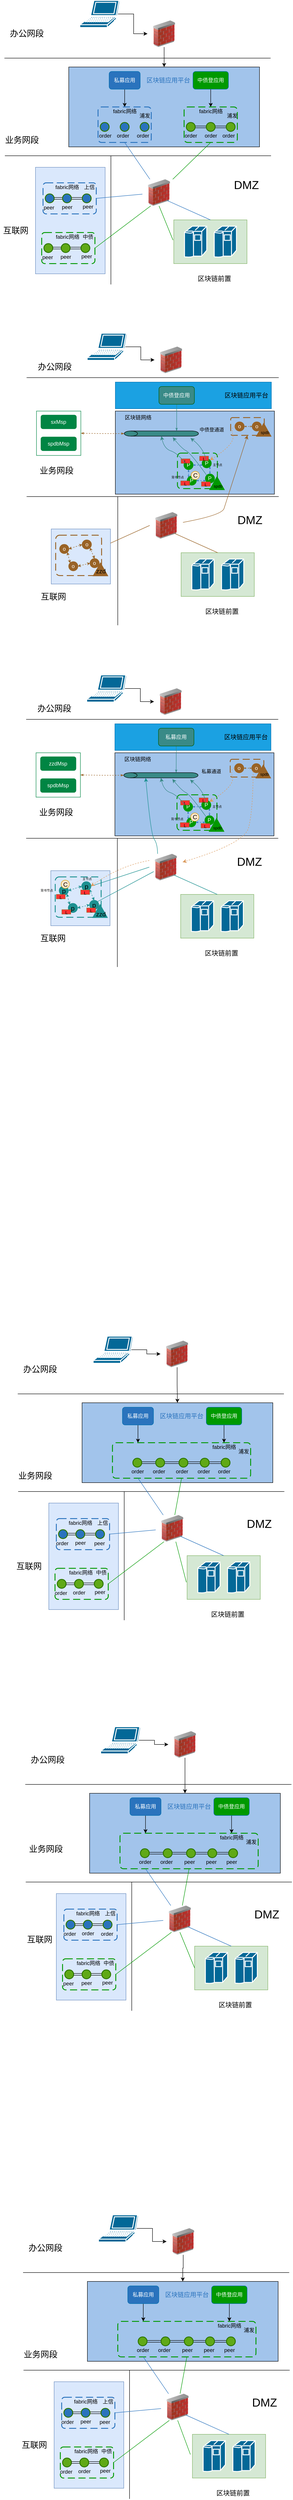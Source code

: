 <mxfile version="14.2.4" type="github">
  <diagram id="fWQ41ixsn_-MHg3DVFzX" name="Page-1">
    <mxGraphModel dx="920" dy="515" grid="1" gridSize="10" guides="1" tooltips="1" connect="1" arrows="1" fold="1" page="1" pageScale="1" pageWidth="827" pageHeight="6000" math="0" shadow="0">
      <root>
        <mxCell id="0" />
        <mxCell id="1" parent="0" />
        <mxCell id="RTGb3uQX2QN7y4rG1qlN-51" value="" style="whiteSpace=wrap;html=1;strokeColor=#006EAF;fillColor=#1ba1e2;fontSize=11;fontColor=#ffffff;" parent="1" vertex="1">
          <mxGeometry x="330" y="890" width="351.75" height="60" as="geometry" />
        </mxCell>
        <mxCell id="-PHtrwwg9-ECalAv1tBY-150" value="" style="whiteSpace=wrap;html=1;fontSize=15;fillColor=#dae8fc;strokeColor=#6c8ebf;" parent="1" vertex="1">
          <mxGeometry x="150" y="406" width="157" height="240" as="geometry" />
        </mxCell>
        <mxCell id="-PHtrwwg9-ECalAv1tBY-146" value="" style="whiteSpace=wrap;html=1;fontSize=19;fillColor=#d5e8d4;strokeColor=#82b366;" parent="1" vertex="1">
          <mxGeometry x="461.75" y="524.5" width="165" height="98.5" as="geometry" />
        </mxCell>
        <mxCell id="0eDmDIjOWBHYxuThT7Zu-2" value="" style="whiteSpace=wrap;html=1;fillColor=#A2C4EB;" parent="1" vertex="1">
          <mxGeometry x="225" y="180" width="430" height="180" as="geometry" />
        </mxCell>
        <mxCell id="8kM-RfW2gDSPi0M0tcjr-1" value="区块链应用平台&lt;br style=&quot;font-size: 14px;&quot;&gt;" style="text;html=1;resizable=0;autosize=1;align=center;verticalAlign=middle;points=[];fillColor=none;strokeColor=none;rounded=0;fontColor=#2A73BD;fontSize=14;" parent="1" vertex="1">
          <mxGeometry x="393.5" y="200" width="110" height="20" as="geometry" />
        </mxCell>
        <mxCell id="qg2TMFH575JFQtMO2cEW-23" style="edgeStyle=orthogonalEdgeStyle;rounded=0;orthogonalLoop=1;jettySize=auto;html=1;exitX=0.5;exitY=1;exitDx=0;exitDy=0;entryX=0.5;entryY=0;entryDx=0;entryDy=0;" parent="1" source="8kM-RfW2gDSPi0M0tcjr-2" target="8kM-RfW2gDSPi0M0tcjr-5" edge="1">
          <mxGeometry relative="1" as="geometry" />
        </mxCell>
        <mxCell id="8kM-RfW2gDSPi0M0tcjr-2" value="私募应用" style="rounded=1;whiteSpace=wrap;html=1;fontColor=#ffffff;strokeColor=#006EAF;fillColor=#2A73BD;" parent="1" vertex="1">
          <mxGeometry x="316" y="190" width="70" height="40" as="geometry" />
        </mxCell>
        <mxCell id="qg2TMFH575JFQtMO2cEW-24" style="edgeStyle=orthogonalEdgeStyle;rounded=0;orthogonalLoop=1;jettySize=auto;html=1;exitX=0.5;exitY=1;exitDx=0;exitDy=0;" parent="1" source="8kM-RfW2gDSPi0M0tcjr-3" target="qzB3rU1nFHjKvM0NbiP9-9" edge="1">
          <mxGeometry relative="1" as="geometry" />
        </mxCell>
        <mxCell id="8kM-RfW2gDSPi0M0tcjr-3" value="中债登应用" style="rounded=1;whiteSpace=wrap;html=1;fontColor=#ffffff;strokeColor=#006EAF;fillColor=#009900;" parent="1" vertex="1">
          <mxGeometry x="505" y="190" width="80" height="40" as="geometry" />
        </mxCell>
        <mxCell id="8kM-RfW2gDSPi0M0tcjr-5" value="" style="rounded=1;arcSize=10;dashed=1;fillColor=none;gradientColor=none;dashPattern=8 4;strokeWidth=2;fontColor=#2A73BD;strokeColor=#2A73BD;" parent="1" vertex="1">
          <mxGeometry x="291" y="270" width="120" height="80" as="geometry" />
        </mxCell>
        <mxCell id="qzB3rU1nFHjKvM0NbiP9-1" value="fabric网络" style="text;html=1;resizable=0;autosize=1;align=center;verticalAlign=middle;points=[];fillColor=none;strokeColor=none;rounded=0;" parent="1" vertex="1">
          <mxGeometry x="316" y="270" width="70" height="20" as="geometry" />
        </mxCell>
        <mxCell id="qzB3rU1nFHjKvM0NbiP9-2" value="" style="strokeWidth=2;html=1;shape=mxgraph.flowchart.start_2;whiteSpace=wrap;fontColor=#ffffff;strokeColor=#2D7600;fillColor=#2A73BD;" parent="1" vertex="1">
          <mxGeometry x="296" y="305" width="20" height="20" as="geometry" />
        </mxCell>
        <mxCell id="qzB3rU1nFHjKvM0NbiP9-3" value="" style="strokeWidth=2;html=1;shape=mxgraph.flowchart.start_2;whiteSpace=wrap;fontColor=#ffffff;strokeColor=#2D7600;fillColor=#2A73BD;" parent="1" vertex="1">
          <mxGeometry x="341" y="305" width="20" height="20" as="geometry" />
        </mxCell>
        <mxCell id="qzB3rU1nFHjKvM0NbiP9-4" value="" style="strokeWidth=2;html=1;shape=mxgraph.flowchart.start_2;whiteSpace=wrap;fontColor=#ffffff;strokeColor=#2D7600;fillColor=#2A73BD;" parent="1" vertex="1">
          <mxGeometry x="386" y="305" width="20" height="20" as="geometry" />
        </mxCell>
        <mxCell id="qzB3rU1nFHjKvM0NbiP9-5" value="order" style="text;html=1;resizable=0;autosize=1;align=center;verticalAlign=middle;points=[];fillColor=none;strokeColor=none;rounded=0;fontColor=#000000;" parent="1" vertex="1">
          <mxGeometry x="286.5" y="325" width="40" height="20" as="geometry" />
        </mxCell>
        <mxCell id="qzB3rU1nFHjKvM0NbiP9-6" value="order" style="text;html=1;resizable=0;autosize=1;align=center;verticalAlign=middle;points=[];fillColor=none;strokeColor=none;rounded=0;fontColor=#000000;" parent="1" vertex="1">
          <mxGeometry x="326.5" y="325" width="40" height="20" as="geometry" />
        </mxCell>
        <mxCell id="qzB3rU1nFHjKvM0NbiP9-7" value="order" style="text;html=1;resizable=0;autosize=1;align=center;verticalAlign=middle;points=[];fillColor=none;strokeColor=none;rounded=0;fontColor=#000000;" parent="1" vertex="1">
          <mxGeometry x="372" y="325" width="40" height="20" as="geometry" />
        </mxCell>
        <mxCell id="qzB3rU1nFHjKvM0NbiP9-8" value="" style="rounded=1;arcSize=10;dashed=1;fillColor=none;gradientColor=none;dashPattern=8 4;strokeWidth=2;fontColor=#2A73BD;strokeColor=#009900;" parent="1" vertex="1">
          <mxGeometry x="485" y="270" width="120" height="80" as="geometry" />
        </mxCell>
        <mxCell id="qzB3rU1nFHjKvM0NbiP9-9" value="fabric网络" style="text;html=1;resizable=0;autosize=1;align=center;verticalAlign=middle;points=[];fillColor=none;strokeColor=none;rounded=0;" parent="1" vertex="1">
          <mxGeometry x="510" y="270" width="70" height="20" as="geometry" />
        </mxCell>
        <mxCell id="UwF97AdqwWx9CuCHVwBy-4" style="edgeStyle=orthogonalEdgeStyle;shape=link;rounded=0;orthogonalLoop=1;jettySize=auto;html=1;exitX=1;exitY=0.5;exitDx=0;exitDy=0;exitPerimeter=0;entryX=0;entryY=0.5;entryDx=0;entryDy=0;entryPerimeter=0;" parent="1" source="qzB3rU1nFHjKvM0NbiP9-10" target="qzB3rU1nFHjKvM0NbiP9-11" edge="1">
          <mxGeometry relative="1" as="geometry" />
        </mxCell>
        <mxCell id="qzB3rU1nFHjKvM0NbiP9-10" value="" style="strokeWidth=2;html=1;shape=mxgraph.flowchart.start_2;whiteSpace=wrap;fillColor=#60a917;fontColor=#ffffff;strokeColor=#2D7600;" parent="1" vertex="1">
          <mxGeometry x="490" y="305" width="20" height="20" as="geometry" />
        </mxCell>
        <mxCell id="UwF97AdqwWx9CuCHVwBy-5" style="edgeStyle=orthogonalEdgeStyle;shape=link;rounded=0;orthogonalLoop=1;jettySize=auto;html=1;exitX=1;exitY=0.5;exitDx=0;exitDy=0;exitPerimeter=0;entryX=0;entryY=0.5;entryDx=0;entryDy=0;entryPerimeter=0;" parent="1" source="qzB3rU1nFHjKvM0NbiP9-11" target="qzB3rU1nFHjKvM0NbiP9-12" edge="1">
          <mxGeometry relative="1" as="geometry" />
        </mxCell>
        <mxCell id="qzB3rU1nFHjKvM0NbiP9-11" value="" style="strokeWidth=2;html=1;shape=mxgraph.flowchart.start_2;whiteSpace=wrap;fillColor=#60a917;fontColor=#ffffff;strokeColor=#2D7600;" parent="1" vertex="1">
          <mxGeometry x="535" y="305" width="20" height="20" as="geometry" />
        </mxCell>
        <mxCell id="qzB3rU1nFHjKvM0NbiP9-12" value="" style="strokeWidth=2;html=1;shape=mxgraph.flowchart.start_2;whiteSpace=wrap;fillColor=#60a917;fontColor=#ffffff;strokeColor=#2D7600;" parent="1" vertex="1">
          <mxGeometry x="580" y="305" width="20" height="20" as="geometry" />
        </mxCell>
        <mxCell id="qzB3rU1nFHjKvM0NbiP9-13" value="order" style="text;html=1;resizable=0;autosize=1;align=center;verticalAlign=middle;points=[];fillColor=none;strokeColor=none;rounded=0;fontColor=#000000;" parent="1" vertex="1">
          <mxGeometry x="480" y="325" width="40" height="20" as="geometry" />
        </mxCell>
        <mxCell id="qzB3rU1nFHjKvM0NbiP9-14" value="order" style="text;html=1;resizable=0;autosize=1;align=center;verticalAlign=middle;points=[];fillColor=none;strokeColor=none;rounded=0;fontColor=#000000;" parent="1" vertex="1">
          <mxGeometry x="525" y="325" width="40" height="20" as="geometry" />
        </mxCell>
        <mxCell id="qzB3rU1nFHjKvM0NbiP9-15" value="order" style="text;html=1;resizable=0;autosize=1;align=center;verticalAlign=middle;points=[];fillColor=none;strokeColor=none;rounded=0;fontColor=#000000;" parent="1" vertex="1">
          <mxGeometry x="565" y="325" width="40" height="20" as="geometry" />
        </mxCell>
        <mxCell id="qg2TMFH575JFQtMO2cEW-2" value="浦发" style="text;html=1;resizable=0;autosize=1;align=center;verticalAlign=middle;points=[];fillColor=none;strokeColor=none;rounded=0;" parent="1" vertex="1">
          <mxGeometry x="376" y="280" width="40" height="20" as="geometry" />
        </mxCell>
        <mxCell id="qg2TMFH575JFQtMO2cEW-3" value="浦发" style="text;html=1;resizable=0;autosize=1;align=center;verticalAlign=middle;points=[];fillColor=none;strokeColor=none;rounded=0;" parent="1" vertex="1">
          <mxGeometry x="573" y="280" width="40" height="20" as="geometry" />
        </mxCell>
        <mxCell id="qg2TMFH575JFQtMO2cEW-14" value="" style="rounded=1;arcSize=10;dashed=1;fillColor=none;gradientColor=none;dashPattern=8 4;strokeWidth=2;fontColor=#2A73BD;strokeColor=#2A73BD;" parent="1" vertex="1">
          <mxGeometry x="167" y="441" width="120" height="70" as="geometry" />
        </mxCell>
        <mxCell id="qg2TMFH575JFQtMO2cEW-15" value="fabric网络" style="text;html=1;resizable=0;autosize=1;align=center;verticalAlign=middle;points=[];fillColor=none;strokeColor=none;rounded=0;" parent="1" vertex="1">
          <mxGeometry x="186" y="441" width="70" height="20" as="geometry" />
        </mxCell>
        <mxCell id="qg2TMFH575JFQtMO2cEW-16" value="" style="strokeWidth=2;html=1;shape=mxgraph.flowchart.start_2;whiteSpace=wrap;fontColor=#ffffff;strokeColor=#2D7600;fillColor=#2A73BD;" parent="1" vertex="1">
          <mxGeometry x="172" y="466" width="20" height="20" as="geometry" />
        </mxCell>
        <mxCell id="UwF97AdqwWx9CuCHVwBy-8" style="edgeStyle=orthogonalEdgeStyle;shape=link;rounded=0;orthogonalLoop=1;jettySize=auto;html=1;exitX=0;exitY=0.5;exitDx=0;exitDy=0;exitPerimeter=0;entryX=1;entryY=0.5;entryDx=0;entryDy=0;entryPerimeter=0;" parent="1" source="qg2TMFH575JFQtMO2cEW-17" target="qg2TMFH575JFQtMO2cEW-16" edge="1">
          <mxGeometry relative="1" as="geometry" />
        </mxCell>
        <mxCell id="UwF97AdqwWx9CuCHVwBy-9" style="edgeStyle=orthogonalEdgeStyle;shape=link;rounded=0;orthogonalLoop=1;jettySize=auto;html=1;exitX=1;exitY=0.5;exitDx=0;exitDy=0;exitPerimeter=0;entryX=0;entryY=0.5;entryDx=0;entryDy=0;entryPerimeter=0;" parent="1" source="qg2TMFH575JFQtMO2cEW-17" target="qg2TMFH575JFQtMO2cEW-18" edge="1">
          <mxGeometry relative="1" as="geometry" />
        </mxCell>
        <mxCell id="qg2TMFH575JFQtMO2cEW-17" value="" style="strokeWidth=2;html=1;shape=mxgraph.flowchart.start_2;whiteSpace=wrap;fontColor=#ffffff;strokeColor=#2D7600;fillColor=#2A73BD;" parent="1" vertex="1">
          <mxGeometry x="211" y="466" width="20" height="20" as="geometry" />
        </mxCell>
        <mxCell id="qg2TMFH575JFQtMO2cEW-18" value="" style="strokeWidth=2;html=1;shape=mxgraph.flowchart.start_2;whiteSpace=wrap;fontColor=#ffffff;strokeColor=#2D7600;fillColor=#2A73BD;" parent="1" vertex="1">
          <mxGeometry x="255.5" y="466" width="20" height="20" as="geometry" />
        </mxCell>
        <mxCell id="qg2TMFH575JFQtMO2cEW-19" value="peer" style="text;html=1;resizable=0;autosize=1;align=center;verticalAlign=middle;points=[];fillColor=none;strokeColor=none;rounded=0;fontColor=#000000;" parent="1" vertex="1">
          <mxGeometry x="159.5" y="487" width="40" height="20" as="geometry" />
        </mxCell>
        <mxCell id="qg2TMFH575JFQtMO2cEW-20" value="peer" style="text;html=1;resizable=0;autosize=1;align=center;verticalAlign=middle;points=[];fillColor=none;strokeColor=none;rounded=0;fontColor=#000000;" parent="1" vertex="1">
          <mxGeometry x="201" y="486" width="40" height="20" as="geometry" />
        </mxCell>
        <mxCell id="qg2TMFH575JFQtMO2cEW-21" value="peer" style="text;html=1;resizable=0;autosize=1;align=center;verticalAlign=middle;points=[];fillColor=none;strokeColor=none;rounded=0;fontColor=#000000;" parent="1" vertex="1">
          <mxGeometry x="248" y="485" width="40" height="20" as="geometry" />
        </mxCell>
        <mxCell id="qg2TMFH575JFQtMO2cEW-22" value="上信" style="text;html=1;resizable=0;autosize=1;align=center;verticalAlign=middle;points=[];fillColor=none;strokeColor=none;rounded=0;" parent="1" vertex="1">
          <mxGeometry x="251" y="441" width="40" height="20" as="geometry" />
        </mxCell>
        <mxCell id="-PHtrwwg9-ECalAv1tBY-117" value="业务网段" style="text;html=1;resizable=0;autosize=1;align=center;verticalAlign=middle;points=[];fillColor=none;strokeColor=none;rounded=0;fontSize=19;" parent="1" vertex="1">
          <mxGeometry x="74" y="330" width="90" height="30" as="geometry" />
        </mxCell>
        <mxCell id="-PHtrwwg9-ECalAv1tBY-119" value="" style="endArrow=none;html=1;fontSize=19;fontColor=#000000;" parent="1" edge="1">
          <mxGeometry width="50" height="50" relative="1" as="geometry">
            <mxPoint x="81" y="380" as="sourcePoint" />
            <mxPoint x="681" y="380" as="targetPoint" />
          </mxGeometry>
        </mxCell>
        <mxCell id="-PHtrwwg9-ECalAv1tBY-122" value="" style="rounded=1;arcSize=10;dashed=1;fillColor=none;gradientColor=none;dashPattern=8 4;strokeWidth=2;fontColor=#2A73BD;strokeColor=#009900;" parent="1" vertex="1">
          <mxGeometry x="164" y="553" width="120" height="70" as="geometry" />
        </mxCell>
        <mxCell id="-PHtrwwg9-ECalAv1tBY-123" value="fabric网络" style="text;html=1;resizable=0;autosize=1;align=center;verticalAlign=middle;points=[];fillColor=none;strokeColor=none;rounded=0;" parent="1" vertex="1">
          <mxGeometry x="186.5" y="553" width="70" height="20" as="geometry" />
        </mxCell>
        <mxCell id="-PHtrwwg9-ECalAv1tBY-124" value="" style="strokeWidth=2;html=1;shape=mxgraph.flowchart.start_2;whiteSpace=wrap;fillColor=#60a917;fontColor=#ffffff;strokeColor=#2D7600;" parent="1" vertex="1">
          <mxGeometry x="169" y="578" width="20" height="20" as="geometry" />
        </mxCell>
        <mxCell id="-PHtrwwg9-ECalAv1tBY-125" style="edgeStyle=orthogonalEdgeStyle;shape=link;rounded=0;orthogonalLoop=1;jettySize=auto;html=1;exitX=0;exitY=0.5;exitDx=0;exitDy=0;exitPerimeter=0;entryX=1;entryY=0.5;entryDx=0;entryDy=0;entryPerimeter=0;" parent="1" source="-PHtrwwg9-ECalAv1tBY-127" target="-PHtrwwg9-ECalAv1tBY-124" edge="1">
          <mxGeometry relative="1" as="geometry" />
        </mxCell>
        <mxCell id="-PHtrwwg9-ECalAv1tBY-126" style="edgeStyle=orthogonalEdgeStyle;shape=link;rounded=0;orthogonalLoop=1;jettySize=auto;html=1;exitX=1;exitY=0.5;exitDx=0;exitDy=0;exitPerimeter=0;entryX=0;entryY=0.5;entryDx=0;entryDy=0;entryPerimeter=0;" parent="1" source="-PHtrwwg9-ECalAv1tBY-127" target="-PHtrwwg9-ECalAv1tBY-128" edge="1">
          <mxGeometry relative="1" as="geometry" />
        </mxCell>
        <mxCell id="-PHtrwwg9-ECalAv1tBY-127" value="" style="strokeWidth=2;html=1;shape=mxgraph.flowchart.start_2;whiteSpace=wrap;fillColor=#60a917;fontColor=#ffffff;strokeColor=#2D7600;" parent="1" vertex="1">
          <mxGeometry x="208" y="578" width="20" height="20" as="geometry" />
        </mxCell>
        <mxCell id="-PHtrwwg9-ECalAv1tBY-128" value="" style="strokeWidth=2;html=1;shape=mxgraph.flowchart.start_2;whiteSpace=wrap;fillColor=#60a917;fontColor=#ffffff;strokeColor=#2D7600;" parent="1" vertex="1">
          <mxGeometry x="252.5" y="578" width="20" height="20" as="geometry" />
        </mxCell>
        <mxCell id="-PHtrwwg9-ECalAv1tBY-129" value="peer" style="text;html=1;resizable=0;autosize=1;align=center;verticalAlign=middle;points=[];fillColor=none;strokeColor=none;rounded=0;fontColor=#000000;" parent="1" vertex="1">
          <mxGeometry x="156.5" y="599" width="40" height="20" as="geometry" />
        </mxCell>
        <mxCell id="-PHtrwwg9-ECalAv1tBY-130" value="peer" style="text;html=1;resizable=0;autosize=1;align=center;verticalAlign=middle;points=[];fillColor=none;strokeColor=none;rounded=0;fontColor=#000000;" parent="1" vertex="1">
          <mxGeometry x="198" y="598" width="40" height="20" as="geometry" />
        </mxCell>
        <mxCell id="-PHtrwwg9-ECalAv1tBY-131" value="peer" style="text;html=1;resizable=0;autosize=1;align=center;verticalAlign=middle;points=[];fillColor=none;strokeColor=none;rounded=0;fontColor=#000000;" parent="1" vertex="1">
          <mxGeometry x="245" y="597" width="40" height="20" as="geometry" />
        </mxCell>
        <mxCell id="-PHtrwwg9-ECalAv1tBY-132" value="中债" style="text;html=1;resizable=0;autosize=1;align=center;verticalAlign=middle;points=[];fillColor=none;strokeColor=none;rounded=0;" parent="1" vertex="1">
          <mxGeometry x="248" y="553" width="40" height="20" as="geometry" />
        </mxCell>
        <mxCell id="-PHtrwwg9-ECalAv1tBY-133" value="互联网" style="text;html=1;resizable=0;autosize=1;align=center;verticalAlign=middle;points=[];fillColor=none;strokeColor=none;rounded=0;fontSize=19;" parent="1" vertex="1">
          <mxGeometry x="70" y="534" width="70" height="30" as="geometry" />
        </mxCell>
        <mxCell id="-PHtrwwg9-ECalAv1tBY-134" value="" style="image;html=1;image=img/lib/clip_art/networking/Firewall_02_128x128.png;fontSize=19;fontColor=#000000;" parent="1" vertex="1">
          <mxGeometry x="391" y="433" width="75" height="60" as="geometry" />
        </mxCell>
        <mxCell id="-PHtrwwg9-ECalAv1tBY-136" value="" style="endArrow=none;html=1;fontSize=19;fontColor=#000000;" parent="1" edge="1">
          <mxGeometry width="50" height="50" relative="1" as="geometry">
            <mxPoint x="80" y="160" as="sourcePoint" />
            <mxPoint x="680" y="160" as="targetPoint" />
          </mxGeometry>
        </mxCell>
        <mxCell id="-PHtrwwg9-ECalAv1tBY-137" value="办公网段" style="text;html=1;resizable=0;autosize=1;align=center;verticalAlign=middle;points=[];fillColor=none;strokeColor=none;rounded=0;fontSize=19;" parent="1" vertex="1">
          <mxGeometry x="85" y="90" width="90" height="30" as="geometry" />
        </mxCell>
        <mxCell id="-PHtrwwg9-ECalAv1tBY-142" style="edgeStyle=orthogonalEdgeStyle;rounded=0;orthogonalLoop=1;jettySize=auto;html=1;exitX=0.95;exitY=0.5;exitDx=0;exitDy=0;exitPerimeter=0;fontSize=19;fontColor=#000000;" parent="1" source="-PHtrwwg9-ECalAv1tBY-138" target="-PHtrwwg9-ECalAv1tBY-139" edge="1">
          <mxGeometry relative="1" as="geometry" />
        </mxCell>
        <mxCell id="-PHtrwwg9-ECalAv1tBY-138" value="" style="shape=mxgraph.cisco.computers_and_peripherals.laptop;html=1;pointerEvents=1;dashed=0;fillColor=#036897;strokeColor=#ffffff;strokeWidth=2;verticalLabelPosition=bottom;verticalAlign=top;align=center;outlineConnect=0;fontSize=19;fontColor=#000000;" parent="1" vertex="1">
          <mxGeometry x="250" y="30" width="90" height="61" as="geometry" />
        </mxCell>
        <mxCell id="-PHtrwwg9-ECalAv1tBY-143" style="edgeStyle=orthogonalEdgeStyle;rounded=0;orthogonalLoop=1;jettySize=auto;html=1;entryX=0.5;entryY=0;entryDx=0;entryDy=0;fontSize=19;fontColor=#000000;" parent="1" source="-PHtrwwg9-ECalAv1tBY-139" target="0eDmDIjOWBHYxuThT7Zu-2" edge="1">
          <mxGeometry relative="1" as="geometry" />
        </mxCell>
        <mxCell id="-PHtrwwg9-ECalAv1tBY-139" value="" style="image;html=1;image=img/lib/clip_art/networking/Firewall_02_128x128.png;fontSize=19;fontColor=#000000;" parent="1" vertex="1">
          <mxGeometry x="402.5" y="75" width="75" height="60" as="geometry" />
        </mxCell>
        <mxCell id="-PHtrwwg9-ECalAv1tBY-144" value="" style="shape=mxgraph.cisco.computers_and_peripherals.ibm_mainframe;html=1;pointerEvents=1;dashed=0;fillColor=#036897;strokeColor=#ffffff;strokeWidth=2;verticalLabelPosition=bottom;verticalAlign=top;align=center;outlineConnect=0;fontSize=19;fontColor=#000000;" parent="1" vertex="1">
          <mxGeometry x="486" y="538.75" width="50" height="70" as="geometry" />
        </mxCell>
        <mxCell id="-PHtrwwg9-ECalAv1tBY-145" value="&lt;blockquote style=&quot;margin: 0 0 0 40px ; border: none ; padding: 0px&quot;&gt;&lt;div style=&quot;text-align: justify&quot;&gt;&lt;br&gt;&lt;/div&gt;&lt;/blockquote&gt;" style="shape=mxgraph.cisco.computers_and_peripherals.ibm_mainframe;html=1;pointerEvents=1;dashed=0;fillColor=#036897;strokeColor=#ffffff;strokeWidth=2;verticalLabelPosition=bottom;verticalAlign=top;align=right;outlineConnect=0;fontSize=19;fontColor=#000000;" parent="1" vertex="1">
          <mxGeometry x="553" y="538.75" width="50" height="70" as="geometry" />
        </mxCell>
        <mxCell id="-PHtrwwg9-ECalAv1tBY-147" value="" style="endArrow=none;html=1;fontSize=19;fontColor=#000000;" parent="1" edge="1">
          <mxGeometry width="50" height="50" relative="1" as="geometry">
            <mxPoint x="320" y="670" as="sourcePoint" />
            <mxPoint x="320" y="380" as="targetPoint" />
          </mxGeometry>
        </mxCell>
        <mxCell id="-PHtrwwg9-ECalAv1tBY-148" value="DMZ" style="text;html=1;resizable=0;autosize=1;align=center;verticalAlign=middle;points=[];fillColor=none;strokeColor=none;rounded=0;fontSize=26;" parent="1" vertex="1">
          <mxGeometry x="590" y="426" width="70" height="40" as="geometry" />
        </mxCell>
        <mxCell id="-PHtrwwg9-ECalAv1tBY-149" value="区块链前置" style="text;html=1;resizable=0;autosize=1;align=center;verticalAlign=middle;points=[];fillColor=none;strokeColor=none;rounded=0;fontSize=15;" parent="1" vertex="1">
          <mxGeometry x="508" y="646" width="90" height="20" as="geometry" />
        </mxCell>
        <mxCell id="-PHtrwwg9-ECalAv1tBY-153" value="" style="endArrow=none;html=1;fontSize=15;fontColor=#000000;strokeColor=#2A73BD;exitX=1;exitY=0.5;exitDx=0;exitDy=0;" parent="1" source="qg2TMFH575JFQtMO2cEW-14" target="-PHtrwwg9-ECalAv1tBY-134" edge="1">
          <mxGeometry width="50" height="50" relative="1" as="geometry">
            <mxPoint x="340" y="510" as="sourcePoint" />
            <mxPoint x="390" y="460" as="targetPoint" />
          </mxGeometry>
        </mxCell>
        <mxCell id="-PHtrwwg9-ECalAv1tBY-154" value="" style="endArrow=none;html=1;fontSize=15;fontColor=#000000;entryX=0.5;entryY=1;entryDx=0;entryDy=0;strokeColor=#2A73BD;" parent="1" source="-PHtrwwg9-ECalAv1tBY-134" target="8kM-RfW2gDSPi0M0tcjr-5" edge="1">
          <mxGeometry width="50" height="50" relative="1" as="geometry">
            <mxPoint x="470" y="480" as="sourcePoint" />
            <mxPoint x="520" y="430" as="targetPoint" />
          </mxGeometry>
        </mxCell>
        <mxCell id="-PHtrwwg9-ECalAv1tBY-155" value="" style="endArrow=none;html=1;fontSize=15;fontColor=#000000;entryX=0.5;entryY=1;entryDx=0;entryDy=0;strokeColor=#009900;" parent="1" source="-PHtrwwg9-ECalAv1tBY-134" target="qzB3rU1nFHjKvM0NbiP9-8" edge="1">
          <mxGeometry width="50" height="50" relative="1" as="geometry">
            <mxPoint x="500" y="460" as="sourcePoint" />
            <mxPoint x="550" y="410" as="targetPoint" />
          </mxGeometry>
        </mxCell>
        <mxCell id="-PHtrwwg9-ECalAv1tBY-156" value="" style="endArrow=none;html=1;fontSize=15;fontColor=#000000;entryX=0.25;entryY=1;entryDx=0;entryDy=0;strokeColor=#009900;exitX=1;exitY=0.5;exitDx=0;exitDy=0;" parent="1" source="-PHtrwwg9-ECalAv1tBY-122" target="-PHtrwwg9-ECalAv1tBY-134" edge="1">
          <mxGeometry width="50" height="50" relative="1" as="geometry">
            <mxPoint x="469.429" y="443" as="sourcePoint" />
            <mxPoint x="555" y="360" as="targetPoint" />
          </mxGeometry>
        </mxCell>
        <mxCell id="-PHtrwwg9-ECalAv1tBY-157" value="" style="endArrow=none;html=1;fontSize=15;fontColor=#000000;entryX=0.5;entryY=1;entryDx=0;entryDy=0;strokeColor=#2A73BD;exitX=0.5;exitY=0;exitDx=0;exitDy=0;" parent="1" source="-PHtrwwg9-ECalAv1tBY-146" edge="1">
          <mxGeometry width="50" height="50" relative="1" as="geometry">
            <mxPoint x="504.005" y="564" as="sourcePoint" />
            <mxPoint x="447.08" y="481" as="targetPoint" />
          </mxGeometry>
        </mxCell>
        <mxCell id="-PHtrwwg9-ECalAv1tBY-158" value="" style="whiteSpace=wrap;html=1;fontSize=15;fillColor=#dae8fc;strokeColor=#6c8ebf;" parent="1" vertex="1">
          <mxGeometry x="185.5" y="1221" width="133.5" height="124" as="geometry" />
        </mxCell>
        <mxCell id="-PHtrwwg9-ECalAv1tBY-159" value="" style="whiteSpace=wrap;html=1;fontSize=19;fillColor=#d5e8d4;strokeColor=#82b366;" parent="1" vertex="1">
          <mxGeometry x="478.25" y="1274.5" width="165" height="98.5" as="geometry" />
        </mxCell>
        <mxCell id="-PHtrwwg9-ECalAv1tBY-160" value="" style="whiteSpace=wrap;html=1;fillColor=#A2C4EB;" parent="1" vertex="1">
          <mxGeometry x="330" y="955.3" width="358.63" height="187.25" as="geometry" />
        </mxCell>
        <mxCell id="-PHtrwwg9-ECalAv1tBY-161" value="区块链应用平台&lt;br style=&quot;font-size: 14px;&quot;&gt;" style="text;html=1;resizable=0;autosize=1;align=center;verticalAlign=middle;points=[];fillColor=none;strokeColor=none;rounded=0;fontSize=14;" parent="1" vertex="1">
          <mxGeometry x="570" y="910" width="110" height="20" as="geometry" />
        </mxCell>
        <mxCell id="SJ5DHrx9qgd8SKiFymCg-64" style="edgeStyle=orthogonalEdgeStyle;rounded=0;orthogonalLoop=1;jettySize=auto;html=1;exitX=0.5;exitY=1;exitDx=0;exitDy=0;startArrow=none;startFill=0;startSize=4;endArrow=classicThin;endFill=1;endSize=4;strokeColor=#398A87;fontSize=4;fontColor=#FFFFFF;entryX=1;entryY=0;entryDx=0;entryDy=118.012;entryPerimeter=0;" edge="1" parent="1" source="-PHtrwwg9-ECalAv1tBY-165" target="RTGb3uQX2QN7y4rG1qlN-36">
          <mxGeometry relative="1" as="geometry" />
        </mxCell>
        <mxCell id="-PHtrwwg9-ECalAv1tBY-165" value="中债登应用" style="rounded=1;whiteSpace=wrap;html=1;fontColor=#ffffff;strokeColor=#005700;fillColor=#398A87;" parent="1" vertex="1">
          <mxGeometry x="428.25" y="900" width="80" height="40" as="geometry" />
        </mxCell>
        <mxCell id="-PHtrwwg9-ECalAv1tBY-176" value="" style="rounded=1;arcSize=10;dashed=1;fillColor=none;gradientColor=none;dashPattern=8 4;strokeWidth=2;fontColor=#2A73BD;strokeColor=#996326;" parent="1" vertex="1">
          <mxGeometry x="590" y="970" width="75.75" height="40" as="geometry" />
        </mxCell>
        <mxCell id="-PHtrwwg9-ECalAv1tBY-188" value="" style="rounded=1;arcSize=10;dashed=1;fillColor=none;gradientColor=none;dashPattern=8 4;strokeWidth=2;fontColor=#2A73BD;strokeColor=#996326;" parent="1" vertex="1">
          <mxGeometry x="195.5" y="1235" width="103.5" height="91" as="geometry" />
        </mxCell>
        <mxCell id="-PHtrwwg9-ECalAv1tBY-190" value="o" style="strokeWidth=2;html=1;shape=mxgraph.flowchart.start_2;whiteSpace=wrap;fontColor=#ffffff;fillColor=#996326;strokeColor=#996326;" parent="1" vertex="1">
          <mxGeometry x="204.75" y="1256" width="20" height="20" as="geometry" />
        </mxCell>
        <mxCell id="-PHtrwwg9-ECalAv1tBY-193" value="o" style="strokeWidth=2;html=1;shape=mxgraph.flowchart.start_2;whiteSpace=wrap;fontColor=#ffffff;strokeColor=#996326;fillColor=#996326;" parent="1" vertex="1">
          <mxGeometry x="225.25" y="1295" width="20" height="20" as="geometry" />
        </mxCell>
        <mxCell id="-PHtrwwg9-ECalAv1tBY-194" value="o" style="strokeWidth=2;html=1;shape=mxgraph.flowchart.start_2;whiteSpace=wrap;fontColor=#ffffff;strokeColor=#996326;fillColor=#996326;" parent="1" vertex="1">
          <mxGeometry x="255.5" y="1246" width="20.25" height="20" as="geometry" />
        </mxCell>
        <mxCell id="-PHtrwwg9-ECalAv1tBY-199" value="业务网段" style="text;html=1;resizable=0;autosize=1;align=center;verticalAlign=middle;points=[];fillColor=none;strokeColor=none;rounded=0;fontSize=19;" parent="1" vertex="1">
          <mxGeometry x="151.5" y="1075" width="90" height="30" as="geometry" />
        </mxCell>
        <mxCell id="-PHtrwwg9-ECalAv1tBY-200" value="" style="endArrow=none;html=1;fontSize=19;fontColor=#000000;" parent="1" edge="1">
          <mxGeometry width="50" height="50" relative="1" as="geometry">
            <mxPoint x="130" y="1148" as="sourcePoint" />
            <mxPoint x="698.25" y="1148" as="targetPoint" />
          </mxGeometry>
        </mxCell>
        <mxCell id="-PHtrwwg9-ECalAv1tBY-212" value="互联网" style="text;html=1;resizable=0;autosize=1;align=center;verticalAlign=middle;points=[];fillColor=none;strokeColor=none;rounded=0;fontSize=19;" parent="1" vertex="1">
          <mxGeometry x="154.5" y="1358.75" width="70" height="30" as="geometry" />
        </mxCell>
        <mxCell id="-PHtrwwg9-ECalAv1tBY-213" value="" style="image;html=1;image=img/lib/clip_art/networking/Firewall_02_128x128.png;fontSize=19;fontColor=#000000;" parent="1" vertex="1">
          <mxGeometry x="407.5" y="1183" width="75" height="60" as="geometry" />
        </mxCell>
        <mxCell id="-PHtrwwg9-ECalAv1tBY-214" value="" style="endArrow=none;html=1;fontSize=19;fontColor=#000000;" parent="1" edge="1">
          <mxGeometry width="50" height="50" relative="1" as="geometry">
            <mxPoint x="130" y="880" as="sourcePoint" />
            <mxPoint x="698.25" y="880" as="targetPoint" />
          </mxGeometry>
        </mxCell>
        <mxCell id="-PHtrwwg9-ECalAv1tBY-215" value="办公网段" style="text;html=1;resizable=0;autosize=1;align=center;verticalAlign=middle;points=[];fillColor=none;strokeColor=none;rounded=0;fontSize=19;" parent="1" vertex="1">
          <mxGeometry x="148" y="841" width="90" height="30" as="geometry" />
        </mxCell>
        <mxCell id="-PHtrwwg9-ECalAv1tBY-216" style="edgeStyle=orthogonalEdgeStyle;rounded=0;orthogonalLoop=1;jettySize=auto;html=1;exitX=0.95;exitY=0.5;exitDx=0;exitDy=0;exitPerimeter=0;fontSize=19;fontColor=#000000;" parent="1" source="-PHtrwwg9-ECalAv1tBY-217" target="-PHtrwwg9-ECalAv1tBY-219" edge="1">
          <mxGeometry relative="1" as="geometry" />
        </mxCell>
        <mxCell id="-PHtrwwg9-ECalAv1tBY-217" value="" style="shape=mxgraph.cisco.computers_and_peripherals.laptop;html=1;pointerEvents=1;dashed=0;fillColor=#036897;strokeColor=#ffffff;strokeWidth=2;verticalLabelPosition=bottom;verticalAlign=top;align=center;outlineConnect=0;fontSize=19;fontColor=#000000;" parent="1" vertex="1">
          <mxGeometry x="266.5" y="780" width="90" height="61" as="geometry" />
        </mxCell>
        <mxCell id="-PHtrwwg9-ECalAv1tBY-219" value="" style="image;html=1;image=img/lib/clip_art/networking/Firewall_02_128x128.png;fontSize=19;fontColor=#000000;" parent="1" vertex="1">
          <mxGeometry x="418.25" y="810" width="75" height="60" as="geometry" />
        </mxCell>
        <mxCell id="-PHtrwwg9-ECalAv1tBY-220" value="" style="shape=mxgraph.cisco.computers_and_peripherals.ibm_mainframe;html=1;pointerEvents=1;dashed=0;fillColor=#036897;strokeColor=#ffffff;strokeWidth=2;verticalLabelPosition=bottom;verticalAlign=top;align=center;outlineConnect=0;fontSize=19;fontColor=#000000;" parent="1" vertex="1">
          <mxGeometry x="502.5" y="1288.75" width="50" height="70" as="geometry" />
        </mxCell>
        <mxCell id="-PHtrwwg9-ECalAv1tBY-221" value="&lt;blockquote style=&quot;margin: 0 0 0 40px ; border: none ; padding: 0px&quot;&gt;&lt;div style=&quot;text-align: justify&quot;&gt;&lt;br&gt;&lt;/div&gt;&lt;/blockquote&gt;" style="shape=mxgraph.cisco.computers_and_peripherals.ibm_mainframe;html=1;pointerEvents=1;dashed=0;fillColor=#036897;strokeColor=#ffffff;strokeWidth=2;verticalLabelPosition=bottom;verticalAlign=top;align=right;outlineConnect=0;fontSize=19;fontColor=#000000;" parent="1" vertex="1">
          <mxGeometry x="569.5" y="1288.75" width="50" height="70" as="geometry" />
        </mxCell>
        <mxCell id="-PHtrwwg9-ECalAv1tBY-222" value="" style="endArrow=none;html=1;fontSize=19;fontColor=#000000;" parent="1" edge="1">
          <mxGeometry width="50" height="50" relative="1" as="geometry">
            <mxPoint x="335.5" y="1438" as="sourcePoint" />
            <mxPoint x="335.5" y="1148" as="targetPoint" />
          </mxGeometry>
        </mxCell>
        <mxCell id="-PHtrwwg9-ECalAv1tBY-223" value="DMZ" style="text;html=1;resizable=0;autosize=1;align=center;verticalAlign=middle;points=[];fillColor=none;strokeColor=none;rounded=0;fontSize=26;" parent="1" vertex="1">
          <mxGeometry x="598" y="1181" width="70" height="40" as="geometry" />
        </mxCell>
        <mxCell id="-PHtrwwg9-ECalAv1tBY-224" value="区块链前置" style="text;html=1;resizable=0;autosize=1;align=center;verticalAlign=middle;points=[];fillColor=none;strokeColor=none;rounded=0;fontSize=15;" parent="1" vertex="1">
          <mxGeometry x="524.5" y="1396" width="90" height="20" as="geometry" />
        </mxCell>
        <mxCell id="-PHtrwwg9-ECalAv1tBY-229" value="" style="endArrow=none;html=1;fontSize=15;fontColor=#000000;entryX=0.5;entryY=1;entryDx=0;entryDy=0;exitX=0.5;exitY=0;exitDx=0;exitDy=0;strokeColor=#996326;" parent="1" source="-PHtrwwg9-ECalAv1tBY-159" edge="1">
          <mxGeometry width="50" height="50" relative="1" as="geometry">
            <mxPoint x="520.505" y="1314" as="sourcePoint" />
            <mxPoint x="463.58" y="1231" as="targetPoint" />
          </mxGeometry>
        </mxCell>
        <mxCell id="-PHtrwwg9-ECalAv1tBY-240" value="" style="whiteSpace=wrap;html=1;fontSize=15;fillColor=#dae8fc;strokeColor=#6c8ebf;" parent="1" vertex="1">
          <mxGeometry x="180" y="3416" width="157" height="240" as="geometry" />
        </mxCell>
        <mxCell id="-PHtrwwg9-ECalAv1tBY-241" value="" style="whiteSpace=wrap;html=1;fontSize=19;fillColor=#d5e8d4;strokeColor=#82b366;" parent="1" vertex="1">
          <mxGeometry x="491.75" y="3534.5" width="165" height="98.5" as="geometry" />
        </mxCell>
        <mxCell id="-PHtrwwg9-ECalAv1tBY-242" value="" style="whiteSpace=wrap;html=1;fillColor=#A2C4EB;" parent="1" vertex="1">
          <mxGeometry x="255" y="3190" width="430" height="180" as="geometry" />
        </mxCell>
        <mxCell id="-PHtrwwg9-ECalAv1tBY-243" value="区块链应用平台&lt;br style=&quot;font-size: 14px;&quot;&gt;" style="text;html=1;resizable=0;autosize=1;align=center;verticalAlign=middle;points=[];fillColor=none;strokeColor=none;rounded=0;fontColor=#2A73BD;fontSize=14;" parent="1" vertex="1">
          <mxGeometry x="423.5" y="3210" width="110" height="20" as="geometry" />
        </mxCell>
        <mxCell id="-PHtrwwg9-ECalAv1tBY-244" style="edgeStyle=orthogonalEdgeStyle;rounded=0;orthogonalLoop=1;jettySize=auto;html=1;exitX=0.5;exitY=1;exitDx=0;exitDy=0;entryX=0.5;entryY=0;entryDx=0;entryDy=0;" parent="1" source="-PHtrwwg9-ECalAv1tBY-245" edge="1">
          <mxGeometry relative="1" as="geometry">
            <mxPoint x="381.0" y="3280" as="targetPoint" />
          </mxGeometry>
        </mxCell>
        <mxCell id="-PHtrwwg9-ECalAv1tBY-245" value="私募应用" style="rounded=1;whiteSpace=wrap;html=1;fontColor=#ffffff;strokeColor=#006EAF;fillColor=#2A73BD;" parent="1" vertex="1">
          <mxGeometry x="346" y="3200" width="70" height="40" as="geometry" />
        </mxCell>
        <mxCell id="-PHtrwwg9-ECalAv1tBY-246" style="edgeStyle=orthogonalEdgeStyle;rounded=0;orthogonalLoop=1;jettySize=auto;html=1;exitX=0.5;exitY=1;exitDx=0;exitDy=0;" parent="1" source="-PHtrwwg9-ECalAv1tBY-247" target="-PHtrwwg9-ECalAv1tBY-249" edge="1">
          <mxGeometry relative="1" as="geometry" />
        </mxCell>
        <mxCell id="-PHtrwwg9-ECalAv1tBY-247" value="中债登应用" style="rounded=1;whiteSpace=wrap;html=1;fontColor=#ffffff;strokeColor=#006EAF;fillColor=#009900;" parent="1" vertex="1">
          <mxGeometry x="535" y="3200" width="80" height="40" as="geometry" />
        </mxCell>
        <mxCell id="-PHtrwwg9-ECalAv1tBY-248" value="" style="rounded=1;arcSize=10;dashed=1;fillColor=none;gradientColor=none;dashPattern=8 4;strokeWidth=2;fontColor=#2A73BD;strokeColor=#009900;" parent="1" vertex="1">
          <mxGeometry x="323.5" y="3280" width="311.5" height="80" as="geometry" />
        </mxCell>
        <mxCell id="-PHtrwwg9-ECalAv1tBY-249" value="fabric网络" style="text;html=1;resizable=0;autosize=1;align=center;verticalAlign=middle;points=[];fillColor=none;strokeColor=none;rounded=0;" parent="1" vertex="1">
          <mxGeometry x="540" y="3280" width="70" height="20" as="geometry" />
        </mxCell>
        <mxCell id="-PHtrwwg9-ECalAv1tBY-250" style="edgeStyle=orthogonalEdgeStyle;shape=link;rounded=0;orthogonalLoop=1;jettySize=auto;html=1;exitX=1;exitY=0.5;exitDx=0;exitDy=0;exitPerimeter=0;entryX=0;entryY=0.5;entryDx=0;entryDy=0;entryPerimeter=0;" parent="1" source="-PHtrwwg9-ECalAv1tBY-251" target="-PHtrwwg9-ECalAv1tBY-253" edge="1">
          <mxGeometry relative="1" as="geometry" />
        </mxCell>
        <mxCell id="-PHtrwwg9-ECalAv1tBY-251" value="" style="strokeWidth=2;html=1;shape=mxgraph.flowchart.start_2;whiteSpace=wrap;fillColor=#60a917;fontColor=#ffffff;strokeColor=#2D7600;" parent="1" vertex="1">
          <mxGeometry x="369.5" y="3315" width="20" height="20" as="geometry" />
        </mxCell>
        <mxCell id="-PHtrwwg9-ECalAv1tBY-252" style="edgeStyle=orthogonalEdgeStyle;shape=link;rounded=0;orthogonalLoop=1;jettySize=auto;html=1;exitX=1;exitY=0.5;exitDx=0;exitDy=0;exitPerimeter=0;entryX=0;entryY=0.5;entryDx=0;entryDy=0;entryPerimeter=0;" parent="1" source="-PHtrwwg9-ECalAv1tBY-253" target="-PHtrwwg9-ECalAv1tBY-255" edge="1">
          <mxGeometry relative="1" as="geometry" />
        </mxCell>
        <mxCell id="-PHtrwwg9-ECalAv1tBY-253" value="" style="strokeWidth=2;html=1;shape=mxgraph.flowchart.start_2;whiteSpace=wrap;fillColor=#60a917;fontColor=#ffffff;strokeColor=#2D7600;" parent="1" vertex="1">
          <mxGeometry x="421" y="3315" width="20" height="20" as="geometry" />
        </mxCell>
        <mxCell id="-PHtrwwg9-ECalAv1tBY-254" style="edgeStyle=orthogonalEdgeStyle;shape=link;rounded=0;orthogonalLoop=1;jettySize=auto;html=1;exitX=1;exitY=0.5;exitDx=0;exitDy=0;exitPerimeter=0;entryX=0;entryY=0.5;entryDx=0;entryDy=0;entryPerimeter=0;fontSize=14;" parent="1" source="-PHtrwwg9-ECalAv1tBY-255" target="-PHtrwwg9-ECalAv1tBY-303" edge="1">
          <mxGeometry relative="1" as="geometry" />
        </mxCell>
        <mxCell id="-PHtrwwg9-ECalAv1tBY-255" value="" style="strokeWidth=2;html=1;shape=mxgraph.flowchart.start_2;whiteSpace=wrap;fillColor=#60a917;fontColor=#ffffff;strokeColor=#2D7600;" parent="1" vertex="1">
          <mxGeometry x="473.5" y="3315" width="20" height="20" as="geometry" />
        </mxCell>
        <mxCell id="-PHtrwwg9-ECalAv1tBY-256" value="order" style="text;html=1;resizable=0;autosize=1;align=center;verticalAlign=middle;points=[];fillColor=none;strokeColor=none;rounded=0;fontColor=#000000;" parent="1" vertex="1">
          <mxGeometry x="359.5" y="3335" width="40" height="20" as="geometry" />
        </mxCell>
        <mxCell id="-PHtrwwg9-ECalAv1tBY-257" value="order" style="text;html=1;resizable=0;autosize=1;align=center;verticalAlign=middle;points=[];fillColor=none;strokeColor=none;rounded=0;fontColor=#000000;" parent="1" vertex="1">
          <mxGeometry x="407.5" y="3335" width="40" height="20" as="geometry" />
        </mxCell>
        <mxCell id="-PHtrwwg9-ECalAv1tBY-258" value="order" style="text;html=1;resizable=0;autosize=1;align=center;verticalAlign=middle;points=[];fillColor=none;strokeColor=none;rounded=0;fontColor=#000000;" parent="1" vertex="1">
          <mxGeometry x="459.5" y="3335" width="40" height="20" as="geometry" />
        </mxCell>
        <mxCell id="-PHtrwwg9-ECalAv1tBY-259" value="浦发" style="text;html=1;resizable=0;autosize=1;align=center;verticalAlign=middle;points=[];fillColor=none;strokeColor=none;rounded=0;" parent="1" vertex="1">
          <mxGeometry x="598.5" y="3290" width="40" height="20" as="geometry" />
        </mxCell>
        <mxCell id="-PHtrwwg9-ECalAv1tBY-260" value="" style="rounded=1;arcSize=10;dashed=1;fillColor=none;gradientColor=none;dashPattern=8 4;strokeWidth=2;fontColor=#2A73BD;strokeColor=#2A73BD;" parent="1" vertex="1">
          <mxGeometry x="197" y="3451" width="120" height="70" as="geometry" />
        </mxCell>
        <mxCell id="-PHtrwwg9-ECalAv1tBY-261" value="fabric网络" style="text;html=1;resizable=0;autosize=1;align=center;verticalAlign=middle;points=[];fillColor=none;strokeColor=none;rounded=0;" parent="1" vertex="1">
          <mxGeometry x="216" y="3451" width="70" height="20" as="geometry" />
        </mxCell>
        <mxCell id="-PHtrwwg9-ECalAv1tBY-262" value="" style="strokeWidth=2;html=1;shape=mxgraph.flowchart.start_2;whiteSpace=wrap;fontColor=#ffffff;strokeColor=#2D7600;fillColor=#2A73BD;" parent="1" vertex="1">
          <mxGeometry x="202" y="3476" width="20" height="20" as="geometry" />
        </mxCell>
        <mxCell id="-PHtrwwg9-ECalAv1tBY-263" style="edgeStyle=orthogonalEdgeStyle;shape=link;rounded=0;orthogonalLoop=1;jettySize=auto;html=1;exitX=0;exitY=0.5;exitDx=0;exitDy=0;exitPerimeter=0;entryX=1;entryY=0.5;entryDx=0;entryDy=0;entryPerimeter=0;" parent="1" source="-PHtrwwg9-ECalAv1tBY-265" target="-PHtrwwg9-ECalAv1tBY-262" edge="1">
          <mxGeometry relative="1" as="geometry" />
        </mxCell>
        <mxCell id="-PHtrwwg9-ECalAv1tBY-264" style="edgeStyle=orthogonalEdgeStyle;shape=link;rounded=0;orthogonalLoop=1;jettySize=auto;html=1;exitX=1;exitY=0.5;exitDx=0;exitDy=0;exitPerimeter=0;entryX=0;entryY=0.5;entryDx=0;entryDy=0;entryPerimeter=0;" parent="1" source="-PHtrwwg9-ECalAv1tBY-265" target="-PHtrwwg9-ECalAv1tBY-266" edge="1">
          <mxGeometry relative="1" as="geometry" />
        </mxCell>
        <mxCell id="-PHtrwwg9-ECalAv1tBY-265" value="" style="strokeWidth=2;html=1;shape=mxgraph.flowchart.start_2;whiteSpace=wrap;fontColor=#ffffff;strokeColor=#2D7600;fillColor=#2A73BD;" parent="1" vertex="1">
          <mxGeometry x="241" y="3476" width="20" height="20" as="geometry" />
        </mxCell>
        <mxCell id="-PHtrwwg9-ECalAv1tBY-266" value="" style="strokeWidth=2;html=1;shape=mxgraph.flowchart.start_2;whiteSpace=wrap;fontColor=#ffffff;strokeColor=#2D7600;fillColor=#2A73BD;" parent="1" vertex="1">
          <mxGeometry x="285.5" y="3476" width="20" height="20" as="geometry" />
        </mxCell>
        <mxCell id="-PHtrwwg9-ECalAv1tBY-267" value="order" style="text;html=1;resizable=0;autosize=1;align=center;verticalAlign=middle;points=[];fillColor=none;strokeColor=none;rounded=0;fontColor=#000000;" parent="1" vertex="1">
          <mxGeometry x="189.5" y="3497" width="40" height="20" as="geometry" />
        </mxCell>
        <mxCell id="-PHtrwwg9-ECalAv1tBY-268" value="peer" style="text;html=1;resizable=0;autosize=1;align=center;verticalAlign=middle;points=[];fillColor=none;strokeColor=none;rounded=0;fontColor=#000000;" parent="1" vertex="1">
          <mxGeometry x="231" y="3496" width="40" height="20" as="geometry" />
        </mxCell>
        <mxCell id="-PHtrwwg9-ECalAv1tBY-269" value="peer" style="text;html=1;resizable=0;autosize=1;align=center;verticalAlign=middle;points=[];fillColor=none;strokeColor=none;rounded=0;fontColor=#000000;" parent="1" vertex="1">
          <mxGeometry x="274" y="3497" width="40" height="20" as="geometry" />
        </mxCell>
        <mxCell id="-PHtrwwg9-ECalAv1tBY-270" value="上信" style="text;html=1;resizable=0;autosize=1;align=center;verticalAlign=middle;points=[];fillColor=none;strokeColor=none;rounded=0;" parent="1" vertex="1">
          <mxGeometry x="281" y="3451" width="40" height="20" as="geometry" />
        </mxCell>
        <mxCell id="-PHtrwwg9-ECalAv1tBY-271" value="业务网段" style="text;html=1;resizable=0;autosize=1;align=center;verticalAlign=middle;points=[];fillColor=none;strokeColor=none;rounded=0;fontSize=19;" parent="1" vertex="1">
          <mxGeometry x="104" y="3340" width="90" height="30" as="geometry" />
        </mxCell>
        <mxCell id="-PHtrwwg9-ECalAv1tBY-272" value="" style="endArrow=none;html=1;fontSize=19;fontColor=#000000;" parent="1" edge="1">
          <mxGeometry width="50" height="50" relative="1" as="geometry">
            <mxPoint x="111" y="3390" as="sourcePoint" />
            <mxPoint x="711.0" y="3390" as="targetPoint" />
          </mxGeometry>
        </mxCell>
        <mxCell id="-PHtrwwg9-ECalAv1tBY-273" value="" style="rounded=1;arcSize=10;dashed=1;fillColor=none;gradientColor=none;dashPattern=8 4;strokeWidth=2;fontColor=#2A73BD;strokeColor=#009900;" parent="1" vertex="1">
          <mxGeometry x="194" y="3563" width="120" height="70" as="geometry" />
        </mxCell>
        <mxCell id="-PHtrwwg9-ECalAv1tBY-274" value="fabric网络" style="text;html=1;resizable=0;autosize=1;align=center;verticalAlign=middle;points=[];fillColor=none;strokeColor=none;rounded=0;" parent="1" vertex="1">
          <mxGeometry x="216.5" y="3563" width="70" height="20" as="geometry" />
        </mxCell>
        <mxCell id="-PHtrwwg9-ECalAv1tBY-275" value="" style="strokeWidth=2;html=1;shape=mxgraph.flowchart.start_2;whiteSpace=wrap;fillColor=#60a917;fontColor=#ffffff;strokeColor=#2D7600;" parent="1" vertex="1">
          <mxGeometry x="199" y="3588" width="20" height="20" as="geometry" />
        </mxCell>
        <mxCell id="-PHtrwwg9-ECalAv1tBY-276" style="edgeStyle=orthogonalEdgeStyle;shape=link;rounded=0;orthogonalLoop=1;jettySize=auto;html=1;exitX=0;exitY=0.5;exitDx=0;exitDy=0;exitPerimeter=0;entryX=1;entryY=0.5;entryDx=0;entryDy=0;entryPerimeter=0;" parent="1" source="-PHtrwwg9-ECalAv1tBY-278" target="-PHtrwwg9-ECalAv1tBY-275" edge="1">
          <mxGeometry relative="1" as="geometry" />
        </mxCell>
        <mxCell id="-PHtrwwg9-ECalAv1tBY-277" style="edgeStyle=orthogonalEdgeStyle;shape=link;rounded=0;orthogonalLoop=1;jettySize=auto;html=1;exitX=1;exitY=0.5;exitDx=0;exitDy=0;exitPerimeter=0;entryX=0;entryY=0.5;entryDx=0;entryDy=0;entryPerimeter=0;" parent="1" source="-PHtrwwg9-ECalAv1tBY-278" target="-PHtrwwg9-ECalAv1tBY-279" edge="1">
          <mxGeometry relative="1" as="geometry" />
        </mxCell>
        <mxCell id="-PHtrwwg9-ECalAv1tBY-278" value="" style="strokeWidth=2;html=1;shape=mxgraph.flowchart.start_2;whiteSpace=wrap;fillColor=#60a917;fontColor=#ffffff;strokeColor=#2D7600;" parent="1" vertex="1">
          <mxGeometry x="238" y="3588" width="20" height="20" as="geometry" />
        </mxCell>
        <mxCell id="-PHtrwwg9-ECalAv1tBY-279" value="" style="strokeWidth=2;html=1;shape=mxgraph.flowchart.start_2;whiteSpace=wrap;fillColor=#60a917;fontColor=#ffffff;strokeColor=#2D7600;" parent="1" vertex="1">
          <mxGeometry x="282.5" y="3588" width="20" height="20" as="geometry" />
        </mxCell>
        <mxCell id="-PHtrwwg9-ECalAv1tBY-280" value="order" style="text;html=1;resizable=0;autosize=1;align=center;verticalAlign=middle;points=[];fillColor=none;strokeColor=none;rounded=0;fontColor=#000000;" parent="1" vertex="1">
          <mxGeometry x="186.5" y="3609" width="40" height="20" as="geometry" />
        </mxCell>
        <mxCell id="-PHtrwwg9-ECalAv1tBY-281" value="order" style="text;html=1;resizable=0;autosize=1;align=center;verticalAlign=middle;points=[];fillColor=none;strokeColor=none;rounded=0;fontColor=#000000;" parent="1" vertex="1">
          <mxGeometry x="228" y="3608" width="40" height="20" as="geometry" />
        </mxCell>
        <mxCell id="-PHtrwwg9-ECalAv1tBY-282" value="peer" style="text;html=1;resizable=0;autosize=1;align=center;verticalAlign=middle;points=[];fillColor=none;strokeColor=none;rounded=0;fontColor=#000000;" parent="1" vertex="1">
          <mxGeometry x="275" y="3607" width="40" height="20" as="geometry" />
        </mxCell>
        <mxCell id="-PHtrwwg9-ECalAv1tBY-283" value="中债" style="text;html=1;resizable=0;autosize=1;align=center;verticalAlign=middle;points=[];fillColor=none;strokeColor=none;rounded=0;" parent="1" vertex="1">
          <mxGeometry x="278" y="3563" width="40" height="20" as="geometry" />
        </mxCell>
        <mxCell id="-PHtrwwg9-ECalAv1tBY-284" value="互联网" style="text;html=1;resizable=0;autosize=1;align=center;verticalAlign=middle;points=[];fillColor=none;strokeColor=none;rounded=0;fontSize=19;" parent="1" vertex="1">
          <mxGeometry x="100" y="3544" width="70" height="30" as="geometry" />
        </mxCell>
        <mxCell id="-PHtrwwg9-ECalAv1tBY-285" value="" style="image;html=1;image=img/lib/clip_art/networking/Firewall_02_128x128.png;fontSize=19;fontColor=#000000;" parent="1" vertex="1">
          <mxGeometry x="421" y="3443" width="75" height="60" as="geometry" />
        </mxCell>
        <mxCell id="-PHtrwwg9-ECalAv1tBY-286" value="" style="endArrow=none;html=1;fontSize=19;fontColor=#000000;" parent="1" edge="1">
          <mxGeometry width="50" height="50" relative="1" as="geometry">
            <mxPoint x="110" y="3170" as="sourcePoint" />
            <mxPoint x="710" y="3170" as="targetPoint" />
          </mxGeometry>
        </mxCell>
        <mxCell id="-PHtrwwg9-ECalAv1tBY-287" value="办公网段" style="text;html=1;resizable=0;autosize=1;align=center;verticalAlign=middle;points=[];fillColor=none;strokeColor=none;rounded=0;fontSize=19;" parent="1" vertex="1">
          <mxGeometry x="115" y="3100" width="90" height="30" as="geometry" />
        </mxCell>
        <mxCell id="-PHtrwwg9-ECalAv1tBY-288" style="edgeStyle=orthogonalEdgeStyle;rounded=0;orthogonalLoop=1;jettySize=auto;html=1;exitX=0.95;exitY=0.5;exitDx=0;exitDy=0;exitPerimeter=0;fontSize=19;fontColor=#000000;" parent="1" source="-PHtrwwg9-ECalAv1tBY-289" target="-PHtrwwg9-ECalAv1tBY-291" edge="1">
          <mxGeometry relative="1" as="geometry" />
        </mxCell>
        <mxCell id="-PHtrwwg9-ECalAv1tBY-289" value="" style="shape=mxgraph.cisco.computers_and_peripherals.laptop;html=1;pointerEvents=1;dashed=0;fillColor=#036897;strokeColor=#ffffff;strokeWidth=2;verticalLabelPosition=bottom;verticalAlign=top;align=center;outlineConnect=0;fontSize=19;fontColor=#000000;" parent="1" vertex="1">
          <mxGeometry x="280" y="3040" width="90" height="61" as="geometry" />
        </mxCell>
        <mxCell id="-PHtrwwg9-ECalAv1tBY-290" style="edgeStyle=orthogonalEdgeStyle;rounded=0;orthogonalLoop=1;jettySize=auto;html=1;entryX=0.5;entryY=0;entryDx=0;entryDy=0;fontSize=19;fontColor=#000000;" parent="1" source="-PHtrwwg9-ECalAv1tBY-291" target="-PHtrwwg9-ECalAv1tBY-242" edge="1">
          <mxGeometry relative="1" as="geometry" />
        </mxCell>
        <mxCell id="-PHtrwwg9-ECalAv1tBY-291" value="" style="image;html=1;image=img/lib/clip_art/networking/Firewall_02_128x128.png;fontSize=19;fontColor=#000000;" parent="1" vertex="1">
          <mxGeometry x="431.75" y="3050" width="75" height="60" as="geometry" />
        </mxCell>
        <mxCell id="-PHtrwwg9-ECalAv1tBY-292" value="" style="shape=mxgraph.cisco.computers_and_peripherals.ibm_mainframe;html=1;pointerEvents=1;dashed=0;fillColor=#036897;strokeColor=#ffffff;strokeWidth=2;verticalLabelPosition=bottom;verticalAlign=top;align=center;outlineConnect=0;fontSize=19;fontColor=#000000;" parent="1" vertex="1">
          <mxGeometry x="516" y="3548.75" width="50" height="70" as="geometry" />
        </mxCell>
        <mxCell id="-PHtrwwg9-ECalAv1tBY-293" value="&lt;blockquote style=&quot;margin: 0 0 0 40px ; border: none ; padding: 0px&quot;&gt;&lt;div style=&quot;text-align: justify&quot;&gt;&lt;br&gt;&lt;/div&gt;&lt;/blockquote&gt;" style="shape=mxgraph.cisco.computers_and_peripherals.ibm_mainframe;html=1;pointerEvents=1;dashed=0;fillColor=#036897;strokeColor=#ffffff;strokeWidth=2;verticalLabelPosition=bottom;verticalAlign=top;align=right;outlineConnect=0;fontSize=19;fontColor=#000000;" parent="1" vertex="1">
          <mxGeometry x="583" y="3548.75" width="50" height="70" as="geometry" />
        </mxCell>
        <mxCell id="-PHtrwwg9-ECalAv1tBY-294" value="" style="endArrow=none;html=1;fontSize=19;fontColor=#000000;" parent="1" edge="1">
          <mxGeometry width="50" height="50" relative="1" as="geometry">
            <mxPoint x="350" y="3680" as="sourcePoint" />
            <mxPoint x="350" y="3390" as="targetPoint" />
          </mxGeometry>
        </mxCell>
        <mxCell id="-PHtrwwg9-ECalAv1tBY-295" value="DMZ" style="text;html=1;resizable=0;autosize=1;align=center;verticalAlign=middle;points=[];fillColor=none;strokeColor=none;rounded=0;fontSize=26;" parent="1" vertex="1">
          <mxGeometry x="618.5" y="3443" width="70" height="40" as="geometry" />
        </mxCell>
        <mxCell id="-PHtrwwg9-ECalAv1tBY-296" value="区块链前置" style="text;html=1;resizable=0;autosize=1;align=center;verticalAlign=middle;points=[];fillColor=none;strokeColor=none;rounded=0;fontSize=15;" parent="1" vertex="1">
          <mxGeometry x="538" y="3656" width="90" height="20" as="geometry" />
        </mxCell>
        <mxCell id="-PHtrwwg9-ECalAv1tBY-297" value="" style="endArrow=none;html=1;fontSize=15;fontColor=#000000;strokeColor=#2A73BD;exitX=1;exitY=0.5;exitDx=0;exitDy=0;" parent="1" source="-PHtrwwg9-ECalAv1tBY-260" target="-PHtrwwg9-ECalAv1tBY-285" edge="1">
          <mxGeometry width="50" height="50" relative="1" as="geometry">
            <mxPoint x="370" y="3520" as="sourcePoint" />
            <mxPoint x="420" y="3470" as="targetPoint" />
          </mxGeometry>
        </mxCell>
        <mxCell id="-PHtrwwg9-ECalAv1tBY-298" value="" style="endArrow=none;html=1;fontSize=15;fontColor=#000000;entryX=0.5;entryY=1;entryDx=0;entryDy=0;strokeColor=#2A73BD;" parent="1" source="-PHtrwwg9-ECalAv1tBY-285" edge="1">
          <mxGeometry width="50" height="50" relative="1" as="geometry">
            <mxPoint x="500" y="3490" as="sourcePoint" />
            <mxPoint x="381.0" y="3360" as="targetPoint" />
          </mxGeometry>
        </mxCell>
        <mxCell id="-PHtrwwg9-ECalAv1tBY-299" value="" style="endArrow=none;html=1;fontSize=15;fontColor=#000000;entryX=0.5;entryY=1;entryDx=0;entryDy=0;strokeColor=#009900;" parent="1" source="-PHtrwwg9-ECalAv1tBY-285" target="-PHtrwwg9-ECalAv1tBY-248" edge="1">
          <mxGeometry width="50" height="50" relative="1" as="geometry">
            <mxPoint x="530" y="3470" as="sourcePoint" />
            <mxPoint x="580" y="3420" as="targetPoint" />
          </mxGeometry>
        </mxCell>
        <mxCell id="-PHtrwwg9-ECalAv1tBY-300" value="" style="endArrow=none;html=1;fontSize=15;fontColor=#000000;entryX=0.25;entryY=1;entryDx=0;entryDy=0;strokeColor=#009900;exitX=1;exitY=0.5;exitDx=0;exitDy=0;" parent="1" source="-PHtrwwg9-ECalAv1tBY-273" target="-PHtrwwg9-ECalAv1tBY-285" edge="1">
          <mxGeometry width="50" height="50" relative="1" as="geometry">
            <mxPoint x="499.429" y="3453" as="sourcePoint" />
            <mxPoint x="585" y="3370" as="targetPoint" />
          </mxGeometry>
        </mxCell>
        <mxCell id="-PHtrwwg9-ECalAv1tBY-301" value="" style="endArrow=none;html=1;fontSize=15;fontColor=#000000;entryX=0.5;entryY=1;entryDx=0;entryDy=0;strokeColor=#2A73BD;exitX=0.5;exitY=0;exitDx=0;exitDy=0;" parent="1" source="-PHtrwwg9-ECalAv1tBY-241" edge="1">
          <mxGeometry width="50" height="50" relative="1" as="geometry">
            <mxPoint x="534.005" y="3574" as="sourcePoint" />
            <mxPoint x="477.08" y="3491" as="targetPoint" />
          </mxGeometry>
        </mxCell>
        <mxCell id="-PHtrwwg9-ECalAv1tBY-302" style="edgeStyle=orthogonalEdgeStyle;shape=link;rounded=0;orthogonalLoop=1;jettySize=auto;html=1;exitX=1;exitY=0.5;exitDx=0;exitDy=0;exitPerimeter=0;entryX=0;entryY=0.5;entryDx=0;entryDy=0;entryPerimeter=0;fontSize=14;fontColor=#000000;" parent="1" source="-PHtrwwg9-ECalAv1tBY-303" target="-PHtrwwg9-ECalAv1tBY-304" edge="1">
          <mxGeometry relative="1" as="geometry" />
        </mxCell>
        <mxCell id="-PHtrwwg9-ECalAv1tBY-303" value="" style="strokeWidth=2;html=1;shape=mxgraph.flowchart.start_2;whiteSpace=wrap;fillColor=#60a917;fontColor=#ffffff;strokeColor=#2D7600;" parent="1" vertex="1">
          <mxGeometry x="521.5" y="3315" width="20" height="20" as="geometry" />
        </mxCell>
        <mxCell id="-PHtrwwg9-ECalAv1tBY-304" value="" style="strokeWidth=2;html=1;shape=mxgraph.flowchart.start_2;whiteSpace=wrap;fillColor=#60a917;fontColor=#ffffff;strokeColor=#2D7600;" parent="1" vertex="1">
          <mxGeometry x="568.5" y="3315" width="20" height="20" as="geometry" />
        </mxCell>
        <mxCell id="-PHtrwwg9-ECalAv1tBY-305" value="order" style="text;html=1;resizable=0;autosize=1;align=center;verticalAlign=middle;points=[];fillColor=none;strokeColor=none;rounded=0;fontColor=#000000;" parent="1" vertex="1">
          <mxGeometry x="508.5" y="3335" width="40" height="20" as="geometry" />
        </mxCell>
        <mxCell id="-PHtrwwg9-ECalAv1tBY-306" value="order" style="text;html=1;resizable=0;autosize=1;align=center;verticalAlign=middle;points=[];fillColor=none;strokeColor=none;rounded=0;fontColor=#000000;" parent="1" vertex="1">
          <mxGeometry x="555" y="3335" width="40" height="20" as="geometry" />
        </mxCell>
        <mxCell id="-PHtrwwg9-ECalAv1tBY-307" value="" style="whiteSpace=wrap;html=1;fontSize=15;fillColor=#dae8fc;strokeColor=#6c8ebf;" parent="1" vertex="1">
          <mxGeometry x="197" y="4296" width="157" height="240" as="geometry" />
        </mxCell>
        <mxCell id="-PHtrwwg9-ECalAv1tBY-308" value="" style="whiteSpace=wrap;html=1;fontSize=19;fillColor=#d5e8d4;strokeColor=#82b366;" parent="1" vertex="1">
          <mxGeometry x="508.75" y="4414.5" width="165" height="98.5" as="geometry" />
        </mxCell>
        <mxCell id="-PHtrwwg9-ECalAv1tBY-309" value="" style="whiteSpace=wrap;html=1;fillColor=#A2C4EB;" parent="1" vertex="1">
          <mxGeometry x="272" y="4070" width="430" height="180" as="geometry" />
        </mxCell>
        <mxCell id="-PHtrwwg9-ECalAv1tBY-310" value="区块链应用平台&lt;br style=&quot;font-size: 14px;&quot;&gt;" style="text;html=1;resizable=0;autosize=1;align=center;verticalAlign=middle;points=[];fillColor=none;strokeColor=none;rounded=0;fontColor=#2A73BD;fontSize=14;" parent="1" vertex="1">
          <mxGeometry x="440.5" y="4090" width="110" height="20" as="geometry" />
        </mxCell>
        <mxCell id="-PHtrwwg9-ECalAv1tBY-311" style="edgeStyle=orthogonalEdgeStyle;rounded=0;orthogonalLoop=1;jettySize=auto;html=1;exitX=0.5;exitY=1;exitDx=0;exitDy=0;entryX=0.5;entryY=0;entryDx=0;entryDy=0;" parent="1" source="-PHtrwwg9-ECalAv1tBY-312" edge="1">
          <mxGeometry relative="1" as="geometry">
            <mxPoint x="398.0" y="4160" as="targetPoint" />
          </mxGeometry>
        </mxCell>
        <mxCell id="-PHtrwwg9-ECalAv1tBY-312" value="私募应用" style="rounded=1;whiteSpace=wrap;html=1;fontColor=#ffffff;strokeColor=#006EAF;fillColor=#2A73BD;" parent="1" vertex="1">
          <mxGeometry x="363" y="4080" width="70" height="40" as="geometry" />
        </mxCell>
        <mxCell id="-PHtrwwg9-ECalAv1tBY-313" style="edgeStyle=orthogonalEdgeStyle;rounded=0;orthogonalLoop=1;jettySize=auto;html=1;exitX=0.5;exitY=1;exitDx=0;exitDy=0;" parent="1" source="-PHtrwwg9-ECalAv1tBY-314" target="-PHtrwwg9-ECalAv1tBY-316" edge="1">
          <mxGeometry relative="1" as="geometry" />
        </mxCell>
        <mxCell id="-PHtrwwg9-ECalAv1tBY-314" value="中债登应用" style="rounded=1;whiteSpace=wrap;html=1;fontColor=#ffffff;strokeColor=#006EAF;fillColor=#009900;" parent="1" vertex="1">
          <mxGeometry x="552" y="4080" width="80" height="40" as="geometry" />
        </mxCell>
        <mxCell id="-PHtrwwg9-ECalAv1tBY-315" value="" style="rounded=1;arcSize=10;dashed=1;fillColor=none;gradientColor=none;dashPattern=8 4;strokeWidth=2;fontColor=#2A73BD;strokeColor=#009900;" parent="1" vertex="1">
          <mxGeometry x="340.5" y="4160" width="311.5" height="80" as="geometry" />
        </mxCell>
        <mxCell id="-PHtrwwg9-ECalAv1tBY-316" value="fabric网络" style="text;html=1;resizable=0;autosize=1;align=center;verticalAlign=middle;points=[];fillColor=none;strokeColor=none;rounded=0;" parent="1" vertex="1">
          <mxGeometry x="557" y="4160" width="70" height="20" as="geometry" />
        </mxCell>
        <mxCell id="-PHtrwwg9-ECalAv1tBY-317" style="edgeStyle=orthogonalEdgeStyle;shape=link;rounded=0;orthogonalLoop=1;jettySize=auto;html=1;exitX=1;exitY=0.5;exitDx=0;exitDy=0;exitPerimeter=0;entryX=0;entryY=0.5;entryDx=0;entryDy=0;entryPerimeter=0;" parent="1" source="-PHtrwwg9-ECalAv1tBY-318" target="-PHtrwwg9-ECalAv1tBY-320" edge="1">
          <mxGeometry relative="1" as="geometry" />
        </mxCell>
        <mxCell id="-PHtrwwg9-ECalAv1tBY-318" value="" style="strokeWidth=2;html=1;shape=mxgraph.flowchart.start_2;whiteSpace=wrap;fillColor=#60a917;fontColor=#ffffff;strokeColor=#2D7600;" parent="1" vertex="1">
          <mxGeometry x="386.5" y="4195" width="20" height="20" as="geometry" />
        </mxCell>
        <mxCell id="-PHtrwwg9-ECalAv1tBY-319" style="edgeStyle=orthogonalEdgeStyle;shape=link;rounded=0;orthogonalLoop=1;jettySize=auto;html=1;exitX=1;exitY=0.5;exitDx=0;exitDy=0;exitPerimeter=0;entryX=0;entryY=0.5;entryDx=0;entryDy=0;entryPerimeter=0;" parent="1" source="-PHtrwwg9-ECalAv1tBY-320" target="-PHtrwwg9-ECalAv1tBY-322" edge="1">
          <mxGeometry relative="1" as="geometry" />
        </mxCell>
        <mxCell id="-PHtrwwg9-ECalAv1tBY-320" value="" style="strokeWidth=2;html=1;shape=mxgraph.flowchart.start_2;whiteSpace=wrap;fillColor=#60a917;fontColor=#ffffff;strokeColor=#2D7600;" parent="1" vertex="1">
          <mxGeometry x="438" y="4195" width="20" height="20" as="geometry" />
        </mxCell>
        <mxCell id="-PHtrwwg9-ECalAv1tBY-321" style="edgeStyle=orthogonalEdgeStyle;shape=link;rounded=0;orthogonalLoop=1;jettySize=auto;html=1;exitX=1;exitY=0.5;exitDx=0;exitDy=0;exitPerimeter=0;entryX=0;entryY=0.5;entryDx=0;entryDy=0;entryPerimeter=0;fontSize=14;" parent="1" source="-PHtrwwg9-ECalAv1tBY-322" target="-PHtrwwg9-ECalAv1tBY-370" edge="1">
          <mxGeometry relative="1" as="geometry" />
        </mxCell>
        <mxCell id="-PHtrwwg9-ECalAv1tBY-322" value="" style="strokeWidth=2;html=1;shape=mxgraph.flowchart.start_2;whiteSpace=wrap;fillColor=#60a917;fontColor=#ffffff;strokeColor=#2D7600;" parent="1" vertex="1">
          <mxGeometry x="490.5" y="4195" width="20" height="20" as="geometry" />
        </mxCell>
        <mxCell id="-PHtrwwg9-ECalAv1tBY-323" value="order" style="text;html=1;resizable=0;autosize=1;align=center;verticalAlign=middle;points=[];fillColor=none;strokeColor=none;rounded=0;fontColor=#000000;" parent="1" vertex="1">
          <mxGeometry x="376.5" y="4215" width="40" height="20" as="geometry" />
        </mxCell>
        <mxCell id="-PHtrwwg9-ECalAv1tBY-324" value="order" style="text;html=1;resizable=0;autosize=1;align=center;verticalAlign=middle;points=[];fillColor=none;strokeColor=none;rounded=0;fontColor=#000000;" parent="1" vertex="1">
          <mxGeometry x="424.5" y="4215" width="40" height="20" as="geometry" />
        </mxCell>
        <mxCell id="-PHtrwwg9-ECalAv1tBY-325" value="peer" style="text;html=1;resizable=0;autosize=1;align=center;verticalAlign=middle;points=[];fillColor=none;strokeColor=none;rounded=0;fontColor=#000000;" parent="1" vertex="1">
          <mxGeometry x="476.5" y="4215" width="40" height="20" as="geometry" />
        </mxCell>
        <mxCell id="-PHtrwwg9-ECalAv1tBY-326" value="浦发" style="text;html=1;resizable=0;autosize=1;align=center;verticalAlign=middle;points=[];fillColor=none;strokeColor=none;rounded=0;" parent="1" vertex="1">
          <mxGeometry x="615.5" y="4170" width="40" height="20" as="geometry" />
        </mxCell>
        <mxCell id="-PHtrwwg9-ECalAv1tBY-327" value="" style="rounded=1;arcSize=10;dashed=1;fillColor=none;gradientColor=none;dashPattern=8 4;strokeWidth=2;fontColor=#2A73BD;strokeColor=#2A73BD;" parent="1" vertex="1">
          <mxGeometry x="214" y="4331" width="120" height="70" as="geometry" />
        </mxCell>
        <mxCell id="-PHtrwwg9-ECalAv1tBY-328" value="fabric网络" style="text;html=1;resizable=0;autosize=1;align=center;verticalAlign=middle;points=[];fillColor=none;strokeColor=none;rounded=0;" parent="1" vertex="1">
          <mxGeometry x="233" y="4331" width="70" height="20" as="geometry" />
        </mxCell>
        <mxCell id="-PHtrwwg9-ECalAv1tBY-329" value="" style="strokeWidth=2;html=1;shape=mxgraph.flowchart.start_2;whiteSpace=wrap;fontColor=#ffffff;strokeColor=#2D7600;fillColor=#2A73BD;" parent="1" vertex="1">
          <mxGeometry x="219" y="4356" width="20" height="20" as="geometry" />
        </mxCell>
        <mxCell id="-PHtrwwg9-ECalAv1tBY-330" style="edgeStyle=orthogonalEdgeStyle;shape=link;rounded=0;orthogonalLoop=1;jettySize=auto;html=1;exitX=0;exitY=0.5;exitDx=0;exitDy=0;exitPerimeter=0;entryX=1;entryY=0.5;entryDx=0;entryDy=0;entryPerimeter=0;" parent="1" source="-PHtrwwg9-ECalAv1tBY-332" target="-PHtrwwg9-ECalAv1tBY-329" edge="1">
          <mxGeometry relative="1" as="geometry" />
        </mxCell>
        <mxCell id="-PHtrwwg9-ECalAv1tBY-331" style="edgeStyle=orthogonalEdgeStyle;shape=link;rounded=0;orthogonalLoop=1;jettySize=auto;html=1;exitX=1;exitY=0.5;exitDx=0;exitDy=0;exitPerimeter=0;entryX=0;entryY=0.5;entryDx=0;entryDy=0;entryPerimeter=0;" parent="1" source="-PHtrwwg9-ECalAv1tBY-332" target="-PHtrwwg9-ECalAv1tBY-333" edge="1">
          <mxGeometry relative="1" as="geometry" />
        </mxCell>
        <mxCell id="-PHtrwwg9-ECalAv1tBY-332" value="" style="strokeWidth=2;html=1;shape=mxgraph.flowchart.start_2;whiteSpace=wrap;fontColor=#ffffff;strokeColor=#2D7600;fillColor=#2A73BD;" parent="1" vertex="1">
          <mxGeometry x="258" y="4356" width="20" height="20" as="geometry" />
        </mxCell>
        <mxCell id="-PHtrwwg9-ECalAv1tBY-333" value="" style="strokeWidth=2;html=1;shape=mxgraph.flowchart.start_2;whiteSpace=wrap;fontColor=#ffffff;strokeColor=#2D7600;fillColor=#2A73BD;" parent="1" vertex="1">
          <mxGeometry x="302.5" y="4356" width="20" height="20" as="geometry" />
        </mxCell>
        <mxCell id="-PHtrwwg9-ECalAv1tBY-334" value="order" style="text;html=1;resizable=0;autosize=1;align=center;verticalAlign=middle;points=[];fillColor=none;strokeColor=none;rounded=0;fontColor=#000000;" parent="1" vertex="1">
          <mxGeometry x="206.5" y="4377" width="40" height="20" as="geometry" />
        </mxCell>
        <mxCell id="-PHtrwwg9-ECalAv1tBY-335" value="order" style="text;html=1;resizable=0;autosize=1;align=center;verticalAlign=middle;points=[];fillColor=none;strokeColor=none;rounded=0;fontColor=#000000;" parent="1" vertex="1">
          <mxGeometry x="248" y="4376" width="40" height="20" as="geometry" />
        </mxCell>
        <mxCell id="-PHtrwwg9-ECalAv1tBY-336" value="order" style="text;html=1;resizable=0;autosize=1;align=center;verticalAlign=middle;points=[];fillColor=none;strokeColor=none;rounded=0;fontColor=#000000;" parent="1" vertex="1">
          <mxGeometry x="291" y="4377" width="40" height="20" as="geometry" />
        </mxCell>
        <mxCell id="-PHtrwwg9-ECalAv1tBY-337" value="上信" style="text;html=1;resizable=0;autosize=1;align=center;verticalAlign=middle;points=[];fillColor=none;strokeColor=none;rounded=0;" parent="1" vertex="1">
          <mxGeometry x="298" y="4331" width="40" height="20" as="geometry" />
        </mxCell>
        <mxCell id="-PHtrwwg9-ECalAv1tBY-338" value="业务网段" style="text;html=1;resizable=0;autosize=1;align=center;verticalAlign=middle;points=[];fillColor=none;strokeColor=none;rounded=0;fontSize=19;" parent="1" vertex="1">
          <mxGeometry x="127.5" y="4180.5" width="90" height="30" as="geometry" />
        </mxCell>
        <mxCell id="-PHtrwwg9-ECalAv1tBY-339" value="" style="endArrow=none;html=1;fontSize=19;fontColor=#000000;" parent="1" edge="1">
          <mxGeometry width="50" height="50" relative="1" as="geometry">
            <mxPoint x="128" y="4270" as="sourcePoint" />
            <mxPoint x="728.0" y="4270" as="targetPoint" />
          </mxGeometry>
        </mxCell>
        <mxCell id="-PHtrwwg9-ECalAv1tBY-340" value="" style="rounded=1;arcSize=10;dashed=1;fillColor=none;gradientColor=none;dashPattern=8 4;strokeWidth=2;fontColor=#2A73BD;strokeColor=#009900;" parent="1" vertex="1">
          <mxGeometry x="211" y="4443" width="120" height="70" as="geometry" />
        </mxCell>
        <mxCell id="-PHtrwwg9-ECalAv1tBY-341" value="fabric网络" style="text;html=1;resizable=0;autosize=1;align=center;verticalAlign=middle;points=[];fillColor=none;strokeColor=none;rounded=0;" parent="1" vertex="1">
          <mxGeometry x="233.5" y="4443" width="70" height="20" as="geometry" />
        </mxCell>
        <mxCell id="-PHtrwwg9-ECalAv1tBY-342" value="" style="strokeWidth=2;html=1;shape=mxgraph.flowchart.start_2;whiteSpace=wrap;fillColor=#60a917;fontColor=#ffffff;strokeColor=#2D7600;" parent="1" vertex="1">
          <mxGeometry x="216" y="4468" width="20" height="20" as="geometry" />
        </mxCell>
        <mxCell id="-PHtrwwg9-ECalAv1tBY-343" style="edgeStyle=orthogonalEdgeStyle;shape=link;rounded=0;orthogonalLoop=1;jettySize=auto;html=1;exitX=0;exitY=0.5;exitDx=0;exitDy=0;exitPerimeter=0;entryX=1;entryY=0.5;entryDx=0;entryDy=0;entryPerimeter=0;" parent="1" source="-PHtrwwg9-ECalAv1tBY-345" target="-PHtrwwg9-ECalAv1tBY-342" edge="1">
          <mxGeometry relative="1" as="geometry" />
        </mxCell>
        <mxCell id="-PHtrwwg9-ECalAv1tBY-344" style="edgeStyle=orthogonalEdgeStyle;shape=link;rounded=0;orthogonalLoop=1;jettySize=auto;html=1;exitX=1;exitY=0.5;exitDx=0;exitDy=0;exitPerimeter=0;entryX=0;entryY=0.5;entryDx=0;entryDy=0;entryPerimeter=0;" parent="1" source="-PHtrwwg9-ECalAv1tBY-345" target="-PHtrwwg9-ECalAv1tBY-346" edge="1">
          <mxGeometry relative="1" as="geometry" />
        </mxCell>
        <mxCell id="-PHtrwwg9-ECalAv1tBY-345" value="" style="strokeWidth=2;html=1;shape=mxgraph.flowchart.start_2;whiteSpace=wrap;fillColor=#60a917;fontColor=#ffffff;strokeColor=#2D7600;" parent="1" vertex="1">
          <mxGeometry x="255" y="4468" width="20" height="20" as="geometry" />
        </mxCell>
        <mxCell id="-PHtrwwg9-ECalAv1tBY-346" value="" style="strokeWidth=2;html=1;shape=mxgraph.flowchart.start_2;whiteSpace=wrap;fillColor=#60a917;fontColor=#ffffff;strokeColor=#2D7600;" parent="1" vertex="1">
          <mxGeometry x="299.5" y="4468" width="20" height="20" as="geometry" />
        </mxCell>
        <mxCell id="-PHtrwwg9-ECalAv1tBY-347" value="peer" style="text;html=1;resizable=0;autosize=1;align=center;verticalAlign=middle;points=[];fillColor=none;strokeColor=none;rounded=0;fontColor=#000000;" parent="1" vertex="1">
          <mxGeometry x="203.5" y="4489" width="40" height="20" as="geometry" />
        </mxCell>
        <mxCell id="-PHtrwwg9-ECalAv1tBY-348" value="peer" style="text;html=1;resizable=0;autosize=1;align=center;verticalAlign=middle;points=[];fillColor=none;strokeColor=none;rounded=0;fontColor=#000000;" parent="1" vertex="1">
          <mxGeometry x="245" y="4488" width="40" height="20" as="geometry" />
        </mxCell>
        <mxCell id="-PHtrwwg9-ECalAv1tBY-349" value="peer" style="text;html=1;resizable=0;autosize=1;align=center;verticalAlign=middle;points=[];fillColor=none;strokeColor=none;rounded=0;fontColor=#000000;" parent="1" vertex="1">
          <mxGeometry x="292" y="4487" width="40" height="20" as="geometry" />
        </mxCell>
        <mxCell id="-PHtrwwg9-ECalAv1tBY-350" value="中债" style="text;html=1;resizable=0;autosize=1;align=center;verticalAlign=middle;points=[];fillColor=none;strokeColor=none;rounded=0;" parent="1" vertex="1">
          <mxGeometry x="295" y="4443" width="40" height="20" as="geometry" />
        </mxCell>
        <mxCell id="-PHtrwwg9-ECalAv1tBY-351" value="互联网" style="text;html=1;resizable=0;autosize=1;align=center;verticalAlign=middle;points=[];fillColor=none;strokeColor=none;rounded=0;fontSize=19;" parent="1" vertex="1">
          <mxGeometry x="123.5" y="4384.5" width="70" height="30" as="geometry" />
        </mxCell>
        <mxCell id="-PHtrwwg9-ECalAv1tBY-352" value="" style="image;html=1;image=img/lib/clip_art/networking/Firewall_02_128x128.png;fontSize=19;fontColor=#000000;" parent="1" vertex="1">
          <mxGeometry x="438" y="4323" width="75" height="60" as="geometry" />
        </mxCell>
        <mxCell id="-PHtrwwg9-ECalAv1tBY-353" value="" style="endArrow=none;html=1;fontSize=19;fontColor=#000000;" parent="1" edge="1">
          <mxGeometry width="50" height="50" relative="1" as="geometry">
            <mxPoint x="127" y="4050" as="sourcePoint" />
            <mxPoint x="727.0" y="4050" as="targetPoint" />
          </mxGeometry>
        </mxCell>
        <mxCell id="-PHtrwwg9-ECalAv1tBY-354" value="办公网段" style="text;html=1;resizable=0;autosize=1;align=center;verticalAlign=middle;points=[];fillColor=none;strokeColor=none;rounded=0;fontSize=19;" parent="1" vertex="1">
          <mxGeometry x="132" y="3980" width="90" height="30" as="geometry" />
        </mxCell>
        <mxCell id="-PHtrwwg9-ECalAv1tBY-355" style="edgeStyle=orthogonalEdgeStyle;rounded=0;orthogonalLoop=1;jettySize=auto;html=1;exitX=0.95;exitY=0.5;exitDx=0;exitDy=0;exitPerimeter=0;fontSize=19;fontColor=#000000;" parent="1" source="-PHtrwwg9-ECalAv1tBY-356" target="-PHtrwwg9-ECalAv1tBY-358" edge="1">
          <mxGeometry relative="1" as="geometry" />
        </mxCell>
        <mxCell id="-PHtrwwg9-ECalAv1tBY-356" value="" style="shape=mxgraph.cisco.computers_and_peripherals.laptop;html=1;pointerEvents=1;dashed=0;fillColor=#036897;strokeColor=#ffffff;strokeWidth=2;verticalLabelPosition=bottom;verticalAlign=top;align=center;outlineConnect=0;fontSize=19;fontColor=#000000;" parent="1" vertex="1">
          <mxGeometry x="297" y="3920" width="90" height="61" as="geometry" />
        </mxCell>
        <mxCell id="-PHtrwwg9-ECalAv1tBY-357" style="edgeStyle=orthogonalEdgeStyle;rounded=0;orthogonalLoop=1;jettySize=auto;html=1;entryX=0.5;entryY=0;entryDx=0;entryDy=0;fontSize=19;fontColor=#000000;" parent="1" source="-PHtrwwg9-ECalAv1tBY-358" target="-PHtrwwg9-ECalAv1tBY-309" edge="1">
          <mxGeometry relative="1" as="geometry" />
        </mxCell>
        <mxCell id="-PHtrwwg9-ECalAv1tBY-358" value="" style="image;html=1;image=img/lib/clip_art/networking/Firewall_02_128x128.png;fontSize=19;fontColor=#000000;" parent="1" vertex="1">
          <mxGeometry x="449.5" y="3930" width="75" height="60" as="geometry" />
        </mxCell>
        <mxCell id="-PHtrwwg9-ECalAv1tBY-359" value="" style="shape=mxgraph.cisco.computers_and_peripherals.ibm_mainframe;html=1;pointerEvents=1;dashed=0;fillColor=#036897;strokeColor=#ffffff;strokeWidth=2;verticalLabelPosition=bottom;verticalAlign=top;align=center;outlineConnect=0;fontSize=19;fontColor=#000000;" parent="1" vertex="1">
          <mxGeometry x="533" y="4428.75" width="50" height="70" as="geometry" />
        </mxCell>
        <mxCell id="-PHtrwwg9-ECalAv1tBY-360" value="&lt;blockquote style=&quot;margin: 0 0 0 40px ; border: none ; padding: 0px&quot;&gt;&lt;div style=&quot;text-align: justify&quot;&gt;&lt;br&gt;&lt;/div&gt;&lt;/blockquote&gt;" style="shape=mxgraph.cisco.computers_and_peripherals.ibm_mainframe;html=1;pointerEvents=1;dashed=0;fillColor=#036897;strokeColor=#ffffff;strokeWidth=2;verticalLabelPosition=bottom;verticalAlign=top;align=right;outlineConnect=0;fontSize=19;fontColor=#000000;" parent="1" vertex="1">
          <mxGeometry x="600" y="4428.75" width="50" height="70" as="geometry" />
        </mxCell>
        <mxCell id="-PHtrwwg9-ECalAv1tBY-361" value="" style="endArrow=none;html=1;fontSize=19;fontColor=#000000;" parent="1" edge="1">
          <mxGeometry width="50" height="50" relative="1" as="geometry">
            <mxPoint x="367.0" y="4560" as="sourcePoint" />
            <mxPoint x="367.0" y="4270" as="targetPoint" />
          </mxGeometry>
        </mxCell>
        <mxCell id="-PHtrwwg9-ECalAv1tBY-362" value="DMZ" style="text;html=1;resizable=0;autosize=1;align=center;verticalAlign=middle;points=[];fillColor=none;strokeColor=none;rounded=0;fontSize=26;" parent="1" vertex="1">
          <mxGeometry x="635.5" y="4323" width="70" height="40" as="geometry" />
        </mxCell>
        <mxCell id="-PHtrwwg9-ECalAv1tBY-363" value="区块链前置" style="text;html=1;resizable=0;autosize=1;align=center;verticalAlign=middle;points=[];fillColor=none;strokeColor=none;rounded=0;fontSize=15;" parent="1" vertex="1">
          <mxGeometry x="555" y="4536" width="90" height="20" as="geometry" />
        </mxCell>
        <mxCell id="-PHtrwwg9-ECalAv1tBY-364" value="" style="endArrow=none;html=1;fontSize=15;fontColor=#000000;strokeColor=#2A73BD;exitX=1;exitY=0.5;exitDx=0;exitDy=0;" parent="1" source="-PHtrwwg9-ECalAv1tBY-327" target="-PHtrwwg9-ECalAv1tBY-352" edge="1">
          <mxGeometry width="50" height="50" relative="1" as="geometry">
            <mxPoint x="387" y="4400" as="sourcePoint" />
            <mxPoint x="437" y="4350" as="targetPoint" />
          </mxGeometry>
        </mxCell>
        <mxCell id="-PHtrwwg9-ECalAv1tBY-365" value="" style="endArrow=none;html=1;fontSize=15;fontColor=#000000;entryX=0.5;entryY=1;entryDx=0;entryDy=0;strokeColor=#2A73BD;" parent="1" source="-PHtrwwg9-ECalAv1tBY-352" edge="1">
          <mxGeometry width="50" height="50" relative="1" as="geometry">
            <mxPoint x="517" y="4370" as="sourcePoint" />
            <mxPoint x="398.0" y="4240" as="targetPoint" />
          </mxGeometry>
        </mxCell>
        <mxCell id="-PHtrwwg9-ECalAv1tBY-366" value="" style="endArrow=none;html=1;fontSize=15;fontColor=#000000;entryX=0.5;entryY=1;entryDx=0;entryDy=0;strokeColor=#009900;" parent="1" source="-PHtrwwg9-ECalAv1tBY-352" target="-PHtrwwg9-ECalAv1tBY-315" edge="1">
          <mxGeometry width="50" height="50" relative="1" as="geometry">
            <mxPoint x="547" y="4350" as="sourcePoint" />
            <mxPoint x="597" y="4300" as="targetPoint" />
          </mxGeometry>
        </mxCell>
        <mxCell id="-PHtrwwg9-ECalAv1tBY-367" value="" style="endArrow=none;html=1;fontSize=15;fontColor=#000000;entryX=0.25;entryY=1;entryDx=0;entryDy=0;strokeColor=#009900;exitX=1;exitY=0.5;exitDx=0;exitDy=0;" parent="1" source="-PHtrwwg9-ECalAv1tBY-340" target="-PHtrwwg9-ECalAv1tBY-352" edge="1">
          <mxGeometry width="50" height="50" relative="1" as="geometry">
            <mxPoint x="516.429" y="4333" as="sourcePoint" />
            <mxPoint x="602" y="4250" as="targetPoint" />
          </mxGeometry>
        </mxCell>
        <mxCell id="-PHtrwwg9-ECalAv1tBY-368" value="" style="endArrow=none;html=1;fontSize=15;fontColor=#000000;entryX=0.5;entryY=1;entryDx=0;entryDy=0;strokeColor=#2A73BD;exitX=0.5;exitY=0;exitDx=0;exitDy=0;" parent="1" source="-PHtrwwg9-ECalAv1tBY-308" edge="1">
          <mxGeometry width="50" height="50" relative="1" as="geometry">
            <mxPoint x="551.005" y="4454" as="sourcePoint" />
            <mxPoint x="494.08" y="4371" as="targetPoint" />
          </mxGeometry>
        </mxCell>
        <mxCell id="-PHtrwwg9-ECalAv1tBY-369" style="edgeStyle=orthogonalEdgeStyle;shape=link;rounded=0;orthogonalLoop=1;jettySize=auto;html=1;exitX=1;exitY=0.5;exitDx=0;exitDy=0;exitPerimeter=0;entryX=0;entryY=0.5;entryDx=0;entryDy=0;entryPerimeter=0;fontSize=14;fontColor=#000000;" parent="1" source="-PHtrwwg9-ECalAv1tBY-370" target="-PHtrwwg9-ECalAv1tBY-371" edge="1">
          <mxGeometry relative="1" as="geometry" />
        </mxCell>
        <mxCell id="-PHtrwwg9-ECalAv1tBY-370" value="" style="strokeWidth=2;html=1;shape=mxgraph.flowchart.start_2;whiteSpace=wrap;fillColor=#60a917;fontColor=#ffffff;strokeColor=#2D7600;" parent="1" vertex="1">
          <mxGeometry x="538.5" y="4195" width="20" height="20" as="geometry" />
        </mxCell>
        <mxCell id="-PHtrwwg9-ECalAv1tBY-371" value="" style="strokeWidth=2;html=1;shape=mxgraph.flowchart.start_2;whiteSpace=wrap;fillColor=#60a917;fontColor=#ffffff;strokeColor=#2D7600;" parent="1" vertex="1">
          <mxGeometry x="585.5" y="4195" width="20" height="20" as="geometry" />
        </mxCell>
        <mxCell id="-PHtrwwg9-ECalAv1tBY-372" value="peer" style="text;html=1;resizable=0;autosize=1;align=center;verticalAlign=middle;points=[];fillColor=none;strokeColor=none;rounded=0;fontColor=#000000;" parent="1" vertex="1">
          <mxGeometry x="525.5" y="4215" width="40" height="20" as="geometry" />
        </mxCell>
        <mxCell id="-PHtrwwg9-ECalAv1tBY-373" value="peer" style="text;html=1;resizable=0;autosize=1;align=center;verticalAlign=middle;points=[];fillColor=none;strokeColor=none;rounded=0;fontColor=#000000;" parent="1" vertex="1">
          <mxGeometry x="572" y="4215" width="40" height="20" as="geometry" />
        </mxCell>
        <mxCell id="-PHtrwwg9-ECalAv1tBY-374" value="" style="whiteSpace=wrap;html=1;fontSize=15;fillColor=#dae8fc;strokeColor=#6c8ebf;" parent="1" vertex="1">
          <mxGeometry x="192" y="5396" width="157" height="240" as="geometry" />
        </mxCell>
        <mxCell id="-PHtrwwg9-ECalAv1tBY-375" value="" style="whiteSpace=wrap;html=1;fontSize=19;fillColor=#d5e8d4;strokeColor=#82b366;" parent="1" vertex="1">
          <mxGeometry x="503.75" y="5514.5" width="165" height="98.5" as="geometry" />
        </mxCell>
        <mxCell id="-PHtrwwg9-ECalAv1tBY-376" value="" style="whiteSpace=wrap;html=1;fillColor=#A2C4EB;" parent="1" vertex="1">
          <mxGeometry x="267" y="5170" width="430" height="180" as="geometry" />
        </mxCell>
        <mxCell id="-PHtrwwg9-ECalAv1tBY-377" value="区块链应用平台&lt;br style=&quot;font-size: 14px;&quot;&gt;" style="text;html=1;resizable=0;autosize=1;align=center;verticalAlign=middle;points=[];fillColor=none;strokeColor=none;rounded=0;fontColor=#2A73BD;fontSize=14;" parent="1" vertex="1">
          <mxGeometry x="435.5" y="5190" width="110" height="20" as="geometry" />
        </mxCell>
        <mxCell id="-PHtrwwg9-ECalAv1tBY-378" style="edgeStyle=orthogonalEdgeStyle;rounded=0;orthogonalLoop=1;jettySize=auto;html=1;exitX=0.5;exitY=1;exitDx=0;exitDy=0;entryX=0.5;entryY=0;entryDx=0;entryDy=0;" parent="1" source="-PHtrwwg9-ECalAv1tBY-379" edge="1">
          <mxGeometry relative="1" as="geometry">
            <mxPoint x="393.0" y="5260" as="targetPoint" />
          </mxGeometry>
        </mxCell>
        <mxCell id="-PHtrwwg9-ECalAv1tBY-379" value="私募应用" style="rounded=1;whiteSpace=wrap;html=1;fontColor=#ffffff;strokeColor=#006EAF;fillColor=#2A73BD;" parent="1" vertex="1">
          <mxGeometry x="358" y="5180" width="70" height="40" as="geometry" />
        </mxCell>
        <mxCell id="-PHtrwwg9-ECalAv1tBY-380" style="edgeStyle=orthogonalEdgeStyle;rounded=0;orthogonalLoop=1;jettySize=auto;html=1;exitX=0.5;exitY=1;exitDx=0;exitDy=0;" parent="1" source="-PHtrwwg9-ECalAv1tBY-381" target="-PHtrwwg9-ECalAv1tBY-383" edge="1">
          <mxGeometry relative="1" as="geometry" />
        </mxCell>
        <mxCell id="-PHtrwwg9-ECalAv1tBY-381" value="中债登应用" style="rounded=1;whiteSpace=wrap;html=1;fontColor=#ffffff;strokeColor=#006EAF;fillColor=#009900;" parent="1" vertex="1">
          <mxGeometry x="547" y="5180" width="80" height="40" as="geometry" />
        </mxCell>
        <mxCell id="-PHtrwwg9-ECalAv1tBY-382" value="" style="rounded=1;arcSize=10;dashed=1;fillColor=none;gradientColor=none;dashPattern=8 4;strokeWidth=2;fontColor=#2A73BD;strokeColor=#009900;" parent="1" vertex="1">
          <mxGeometry x="335.5" y="5260" width="311.5" height="80" as="geometry" />
        </mxCell>
        <mxCell id="-PHtrwwg9-ECalAv1tBY-383" value="fabric网络" style="text;html=1;resizable=0;autosize=1;align=center;verticalAlign=middle;points=[];fillColor=none;strokeColor=none;rounded=0;" parent="1" vertex="1">
          <mxGeometry x="552" y="5260" width="70" height="20" as="geometry" />
        </mxCell>
        <mxCell id="-PHtrwwg9-ECalAv1tBY-384" style="edgeStyle=orthogonalEdgeStyle;shape=link;rounded=0;orthogonalLoop=1;jettySize=auto;html=1;exitX=1;exitY=0.5;exitDx=0;exitDy=0;exitPerimeter=0;entryX=0;entryY=0.5;entryDx=0;entryDy=0;entryPerimeter=0;" parent="1" source="-PHtrwwg9-ECalAv1tBY-385" target="-PHtrwwg9-ECalAv1tBY-387" edge="1">
          <mxGeometry relative="1" as="geometry" />
        </mxCell>
        <mxCell id="-PHtrwwg9-ECalAv1tBY-385" value="" style="strokeWidth=2;html=1;shape=mxgraph.flowchart.start_2;whiteSpace=wrap;fillColor=#60a917;fontColor=#ffffff;strokeColor=#2D7600;" parent="1" vertex="1">
          <mxGeometry x="381.5" y="5295" width="20" height="20" as="geometry" />
        </mxCell>
        <mxCell id="-PHtrwwg9-ECalAv1tBY-386" style="edgeStyle=orthogonalEdgeStyle;shape=link;rounded=0;orthogonalLoop=1;jettySize=auto;html=1;exitX=1;exitY=0.5;exitDx=0;exitDy=0;exitPerimeter=0;entryX=0;entryY=0.5;entryDx=0;entryDy=0;entryPerimeter=0;" parent="1" source="-PHtrwwg9-ECalAv1tBY-387" target="-PHtrwwg9-ECalAv1tBY-389" edge="1">
          <mxGeometry relative="1" as="geometry" />
        </mxCell>
        <mxCell id="-PHtrwwg9-ECalAv1tBY-387" value="" style="strokeWidth=2;html=1;shape=mxgraph.flowchart.start_2;whiteSpace=wrap;fillColor=#60a917;fontColor=#ffffff;strokeColor=#2D7600;" parent="1" vertex="1">
          <mxGeometry x="433" y="5295" width="20" height="20" as="geometry" />
        </mxCell>
        <mxCell id="-PHtrwwg9-ECalAv1tBY-388" style="edgeStyle=orthogonalEdgeStyle;shape=link;rounded=0;orthogonalLoop=1;jettySize=auto;html=1;exitX=1;exitY=0.5;exitDx=0;exitDy=0;exitPerimeter=0;entryX=0;entryY=0.5;entryDx=0;entryDy=0;entryPerimeter=0;fontSize=14;" parent="1" source="-PHtrwwg9-ECalAv1tBY-389" target="-PHtrwwg9-ECalAv1tBY-437" edge="1">
          <mxGeometry relative="1" as="geometry" />
        </mxCell>
        <mxCell id="-PHtrwwg9-ECalAv1tBY-389" value="" style="strokeWidth=2;html=1;shape=mxgraph.flowchart.start_2;whiteSpace=wrap;fillColor=#60a917;fontColor=#ffffff;strokeColor=#2D7600;" parent="1" vertex="1">
          <mxGeometry x="485.5" y="5295" width="20" height="20" as="geometry" />
        </mxCell>
        <mxCell id="-PHtrwwg9-ECalAv1tBY-390" value="order" style="text;html=1;resizable=0;autosize=1;align=center;verticalAlign=middle;points=[];fillColor=none;strokeColor=none;rounded=0;fontColor=#000000;" parent="1" vertex="1">
          <mxGeometry x="371.5" y="5315" width="40" height="20" as="geometry" />
        </mxCell>
        <mxCell id="-PHtrwwg9-ECalAv1tBY-391" value="order" style="text;html=1;resizable=0;autosize=1;align=center;verticalAlign=middle;points=[];fillColor=none;strokeColor=none;rounded=0;fontColor=#000000;" parent="1" vertex="1">
          <mxGeometry x="419.5" y="5315" width="40" height="20" as="geometry" />
        </mxCell>
        <mxCell id="-PHtrwwg9-ECalAv1tBY-392" value="peer" style="text;html=1;resizable=0;autosize=1;align=center;verticalAlign=middle;points=[];fillColor=none;strokeColor=none;rounded=0;fontColor=#000000;" parent="1" vertex="1">
          <mxGeometry x="471.5" y="5315" width="40" height="20" as="geometry" />
        </mxCell>
        <mxCell id="-PHtrwwg9-ECalAv1tBY-393" value="浦发" style="text;html=1;resizable=0;autosize=1;align=center;verticalAlign=middle;points=[];fillColor=none;strokeColor=none;rounded=0;" parent="1" vertex="1">
          <mxGeometry x="610.5" y="5270" width="40" height="20" as="geometry" />
        </mxCell>
        <mxCell id="-PHtrwwg9-ECalAv1tBY-394" value="" style="rounded=1;arcSize=10;dashed=1;fillColor=none;gradientColor=none;dashPattern=8 4;strokeWidth=2;fontColor=#2A73BD;strokeColor=#2A73BD;" parent="1" vertex="1">
          <mxGeometry x="209" y="5431" width="120" height="70" as="geometry" />
        </mxCell>
        <mxCell id="-PHtrwwg9-ECalAv1tBY-395" value="fabric网络" style="text;html=1;resizable=0;autosize=1;align=center;verticalAlign=middle;points=[];fillColor=none;strokeColor=none;rounded=0;" parent="1" vertex="1">
          <mxGeometry x="228" y="5431" width="70" height="20" as="geometry" />
        </mxCell>
        <mxCell id="-PHtrwwg9-ECalAv1tBY-396" value="" style="strokeWidth=2;html=1;shape=mxgraph.flowchart.start_2;whiteSpace=wrap;fontColor=#ffffff;strokeColor=#2D7600;fillColor=#2A73BD;" parent="1" vertex="1">
          <mxGeometry x="214" y="5456" width="20" height="20" as="geometry" />
        </mxCell>
        <mxCell id="-PHtrwwg9-ECalAv1tBY-397" style="edgeStyle=orthogonalEdgeStyle;shape=link;rounded=0;orthogonalLoop=1;jettySize=auto;html=1;exitX=0;exitY=0.5;exitDx=0;exitDy=0;exitPerimeter=0;entryX=1;entryY=0.5;entryDx=0;entryDy=0;entryPerimeter=0;" parent="1" source="-PHtrwwg9-ECalAv1tBY-399" target="-PHtrwwg9-ECalAv1tBY-396" edge="1">
          <mxGeometry relative="1" as="geometry" />
        </mxCell>
        <mxCell id="-PHtrwwg9-ECalAv1tBY-398" style="edgeStyle=orthogonalEdgeStyle;shape=link;rounded=0;orthogonalLoop=1;jettySize=auto;html=1;exitX=1;exitY=0.5;exitDx=0;exitDy=0;exitPerimeter=0;entryX=0;entryY=0.5;entryDx=0;entryDy=0;entryPerimeter=0;" parent="1" source="-PHtrwwg9-ECalAv1tBY-399" target="-PHtrwwg9-ECalAv1tBY-400" edge="1">
          <mxGeometry relative="1" as="geometry" />
        </mxCell>
        <mxCell id="-PHtrwwg9-ECalAv1tBY-399" value="" style="strokeWidth=2;html=1;shape=mxgraph.flowchart.start_2;whiteSpace=wrap;fontColor=#ffffff;strokeColor=#2D7600;fillColor=#2A73BD;" parent="1" vertex="1">
          <mxGeometry x="253" y="5456" width="20" height="20" as="geometry" />
        </mxCell>
        <mxCell id="-PHtrwwg9-ECalAv1tBY-400" value="" style="strokeWidth=2;html=1;shape=mxgraph.flowchart.start_2;whiteSpace=wrap;fontColor=#ffffff;strokeColor=#2D7600;fillColor=#2A73BD;" parent="1" vertex="1">
          <mxGeometry x="297.5" y="5456" width="20" height="20" as="geometry" />
        </mxCell>
        <mxCell id="-PHtrwwg9-ECalAv1tBY-401" value="order" style="text;html=1;resizable=0;autosize=1;align=center;verticalAlign=middle;points=[];fillColor=none;strokeColor=none;rounded=0;fontColor=#000000;" parent="1" vertex="1">
          <mxGeometry x="201.5" y="5477" width="40" height="20" as="geometry" />
        </mxCell>
        <mxCell id="-PHtrwwg9-ECalAv1tBY-402" value="peer" style="text;html=1;resizable=0;autosize=1;align=center;verticalAlign=middle;points=[];fillColor=none;strokeColor=none;rounded=0;fontColor=#000000;" parent="1" vertex="1">
          <mxGeometry x="243" y="5476" width="40" height="20" as="geometry" />
        </mxCell>
        <mxCell id="-PHtrwwg9-ECalAv1tBY-403" value="peer" style="text;html=1;resizable=0;autosize=1;align=center;verticalAlign=middle;points=[];fillColor=none;strokeColor=none;rounded=0;fontColor=#000000;" parent="1" vertex="1">
          <mxGeometry x="286" y="5477" width="40" height="20" as="geometry" />
        </mxCell>
        <mxCell id="-PHtrwwg9-ECalAv1tBY-404" value="上信" style="text;html=1;resizable=0;autosize=1;align=center;verticalAlign=middle;points=[];fillColor=none;strokeColor=none;rounded=0;" parent="1" vertex="1">
          <mxGeometry x="293" y="5431" width="40" height="20" as="geometry" />
        </mxCell>
        <mxCell id="-PHtrwwg9-ECalAv1tBY-405" value="业务网段" style="text;html=1;resizable=0;autosize=1;align=center;verticalAlign=middle;points=[];fillColor=none;strokeColor=none;rounded=0;fontSize=19;" parent="1" vertex="1">
          <mxGeometry x="116" y="5320" width="90" height="30" as="geometry" />
        </mxCell>
        <mxCell id="-PHtrwwg9-ECalAv1tBY-406" value="" style="endArrow=none;html=1;fontSize=19;fontColor=#000000;" parent="1" edge="1">
          <mxGeometry width="50" height="50" relative="1" as="geometry">
            <mxPoint x="123" y="5370" as="sourcePoint" />
            <mxPoint x="723.0" y="5370" as="targetPoint" />
          </mxGeometry>
        </mxCell>
        <mxCell id="-PHtrwwg9-ECalAv1tBY-407" value="" style="rounded=1;arcSize=10;dashed=1;fillColor=none;gradientColor=none;dashPattern=8 4;strokeWidth=2;fontColor=#2A73BD;strokeColor=#009900;" parent="1" vertex="1">
          <mxGeometry x="206" y="5543" width="120" height="70" as="geometry" />
        </mxCell>
        <mxCell id="-PHtrwwg9-ECalAv1tBY-408" value="fabric网络" style="text;html=1;resizable=0;autosize=1;align=center;verticalAlign=middle;points=[];fillColor=none;strokeColor=none;rounded=0;" parent="1" vertex="1">
          <mxGeometry x="228.5" y="5543" width="70" height="20" as="geometry" />
        </mxCell>
        <mxCell id="-PHtrwwg9-ECalAv1tBY-409" value="" style="strokeWidth=2;html=1;shape=mxgraph.flowchart.start_2;whiteSpace=wrap;fillColor=#60a917;fontColor=#ffffff;strokeColor=#2D7600;" parent="1" vertex="1">
          <mxGeometry x="211" y="5568" width="20" height="20" as="geometry" />
        </mxCell>
        <mxCell id="-PHtrwwg9-ECalAv1tBY-410" style="edgeStyle=orthogonalEdgeStyle;shape=link;rounded=0;orthogonalLoop=1;jettySize=auto;html=1;exitX=0;exitY=0.5;exitDx=0;exitDy=0;exitPerimeter=0;entryX=1;entryY=0.5;entryDx=0;entryDy=0;entryPerimeter=0;" parent="1" source="-PHtrwwg9-ECalAv1tBY-412" target="-PHtrwwg9-ECalAv1tBY-409" edge="1">
          <mxGeometry relative="1" as="geometry" />
        </mxCell>
        <mxCell id="-PHtrwwg9-ECalAv1tBY-411" style="edgeStyle=orthogonalEdgeStyle;shape=link;rounded=0;orthogonalLoop=1;jettySize=auto;html=1;exitX=1;exitY=0.5;exitDx=0;exitDy=0;exitPerimeter=0;entryX=0;entryY=0.5;entryDx=0;entryDy=0;entryPerimeter=0;" parent="1" source="-PHtrwwg9-ECalAv1tBY-412" target="-PHtrwwg9-ECalAv1tBY-413" edge="1">
          <mxGeometry relative="1" as="geometry" />
        </mxCell>
        <mxCell id="-PHtrwwg9-ECalAv1tBY-412" value="" style="strokeWidth=2;html=1;shape=mxgraph.flowchart.start_2;whiteSpace=wrap;fillColor=#60a917;fontColor=#ffffff;strokeColor=#2D7600;" parent="1" vertex="1">
          <mxGeometry x="250" y="5568" width="20" height="20" as="geometry" />
        </mxCell>
        <mxCell id="-PHtrwwg9-ECalAv1tBY-413" value="" style="strokeWidth=2;html=1;shape=mxgraph.flowchart.start_2;whiteSpace=wrap;fillColor=#60a917;fontColor=#ffffff;strokeColor=#2D7600;" parent="1" vertex="1">
          <mxGeometry x="294.5" y="5568" width="20" height="20" as="geometry" />
        </mxCell>
        <mxCell id="-PHtrwwg9-ECalAv1tBY-414" value="order" style="text;html=1;resizable=0;autosize=1;align=center;verticalAlign=middle;points=[];fillColor=none;strokeColor=none;rounded=0;fontColor=#000000;" parent="1" vertex="1">
          <mxGeometry x="198.5" y="5589" width="40" height="20" as="geometry" />
        </mxCell>
        <mxCell id="-PHtrwwg9-ECalAv1tBY-415" value="order" style="text;html=1;resizable=0;autosize=1;align=center;verticalAlign=middle;points=[];fillColor=none;strokeColor=none;rounded=0;fontColor=#000000;" parent="1" vertex="1">
          <mxGeometry x="240" y="5588" width="40" height="20" as="geometry" />
        </mxCell>
        <mxCell id="-PHtrwwg9-ECalAv1tBY-416" value="peer" style="text;html=1;resizable=0;autosize=1;align=center;verticalAlign=middle;points=[];fillColor=none;strokeColor=none;rounded=0;fontColor=#000000;" parent="1" vertex="1">
          <mxGeometry x="287" y="5587" width="40" height="20" as="geometry" />
        </mxCell>
        <mxCell id="-PHtrwwg9-ECalAv1tBY-417" value="中债" style="text;html=1;resizable=0;autosize=1;align=center;verticalAlign=middle;points=[];fillColor=none;strokeColor=none;rounded=0;" parent="1" vertex="1">
          <mxGeometry x="290" y="5543" width="40" height="20" as="geometry" />
        </mxCell>
        <mxCell id="-PHtrwwg9-ECalAv1tBY-418" value="互联网" style="text;html=1;resizable=0;autosize=1;align=center;verticalAlign=middle;points=[];fillColor=none;strokeColor=none;rounded=0;fontSize=19;" parent="1" vertex="1">
          <mxGeometry x="112" y="5524" width="70" height="30" as="geometry" />
        </mxCell>
        <mxCell id="-PHtrwwg9-ECalAv1tBY-419" value="" style="image;html=1;image=img/lib/clip_art/networking/Firewall_02_128x128.png;fontSize=19;fontColor=#000000;" parent="1" vertex="1">
          <mxGeometry x="433" y="5423" width="75" height="60" as="geometry" />
        </mxCell>
        <mxCell id="-PHtrwwg9-ECalAv1tBY-420" value="" style="endArrow=none;html=1;fontSize=19;fontColor=#000000;" parent="1" edge="1">
          <mxGeometry width="50" height="50" relative="1" as="geometry">
            <mxPoint x="122" y="5150" as="sourcePoint" />
            <mxPoint x="722.0" y="5150" as="targetPoint" />
          </mxGeometry>
        </mxCell>
        <mxCell id="-PHtrwwg9-ECalAv1tBY-421" value="办公网段" style="text;html=1;resizable=0;autosize=1;align=center;verticalAlign=middle;points=[];fillColor=none;strokeColor=none;rounded=0;fontSize=19;" parent="1" vertex="1">
          <mxGeometry x="127" y="5080" width="90" height="30" as="geometry" />
        </mxCell>
        <mxCell id="-PHtrwwg9-ECalAv1tBY-422" style="edgeStyle=orthogonalEdgeStyle;rounded=0;orthogonalLoop=1;jettySize=auto;html=1;exitX=0.95;exitY=0.5;exitDx=0;exitDy=0;exitPerimeter=0;fontSize=19;fontColor=#000000;" parent="1" source="-PHtrwwg9-ECalAv1tBY-423" target="-PHtrwwg9-ECalAv1tBY-425" edge="1">
          <mxGeometry relative="1" as="geometry" />
        </mxCell>
        <mxCell id="-PHtrwwg9-ECalAv1tBY-423" value="" style="shape=mxgraph.cisco.computers_and_peripherals.laptop;html=1;pointerEvents=1;dashed=0;fillColor=#036897;strokeColor=#ffffff;strokeWidth=2;verticalLabelPosition=bottom;verticalAlign=top;align=center;outlineConnect=0;fontSize=19;fontColor=#000000;" parent="1" vertex="1">
          <mxGeometry x="292" y="5020" width="90" height="61" as="geometry" />
        </mxCell>
        <mxCell id="-PHtrwwg9-ECalAv1tBY-424" style="edgeStyle=orthogonalEdgeStyle;rounded=0;orthogonalLoop=1;jettySize=auto;html=1;entryX=0.5;entryY=0;entryDx=0;entryDy=0;fontSize=19;fontColor=#000000;" parent="1" source="-PHtrwwg9-ECalAv1tBY-425" target="-PHtrwwg9-ECalAv1tBY-376" edge="1">
          <mxGeometry relative="1" as="geometry" />
        </mxCell>
        <mxCell id="-PHtrwwg9-ECalAv1tBY-425" value="" style="image;html=1;image=img/lib/clip_art/networking/Firewall_02_128x128.png;fontSize=19;fontColor=#000000;" parent="1" vertex="1">
          <mxGeometry x="445.5" y="5050" width="75" height="60" as="geometry" />
        </mxCell>
        <mxCell id="-PHtrwwg9-ECalAv1tBY-426" value="" style="shape=mxgraph.cisco.computers_and_peripherals.ibm_mainframe;html=1;pointerEvents=1;dashed=0;fillColor=#036897;strokeColor=#ffffff;strokeWidth=2;verticalLabelPosition=bottom;verticalAlign=top;align=center;outlineConnect=0;fontSize=19;fontColor=#000000;" parent="1" vertex="1">
          <mxGeometry x="528" y="5528.75" width="50" height="70" as="geometry" />
        </mxCell>
        <mxCell id="-PHtrwwg9-ECalAv1tBY-427" value="&lt;blockquote style=&quot;margin: 0 0 0 40px ; border: none ; padding: 0px&quot;&gt;&lt;div style=&quot;text-align: justify&quot;&gt;&lt;br&gt;&lt;/div&gt;&lt;/blockquote&gt;" style="shape=mxgraph.cisco.computers_and_peripherals.ibm_mainframe;html=1;pointerEvents=1;dashed=0;fillColor=#036897;strokeColor=#ffffff;strokeWidth=2;verticalLabelPosition=bottom;verticalAlign=top;align=right;outlineConnect=0;fontSize=19;fontColor=#000000;" parent="1" vertex="1">
          <mxGeometry x="595" y="5528.75" width="50" height="70" as="geometry" />
        </mxCell>
        <mxCell id="-PHtrwwg9-ECalAv1tBY-428" value="" style="endArrow=none;html=1;fontSize=19;fontColor=#000000;" parent="1" edge="1">
          <mxGeometry width="50" height="50" relative="1" as="geometry">
            <mxPoint x="362.0" y="5660" as="sourcePoint" />
            <mxPoint x="362.0" y="5370" as="targetPoint" />
          </mxGeometry>
        </mxCell>
        <mxCell id="-PHtrwwg9-ECalAv1tBY-429" value="DMZ" style="text;html=1;resizable=0;autosize=1;align=center;verticalAlign=middle;points=[];fillColor=none;strokeColor=none;rounded=0;fontSize=26;" parent="1" vertex="1">
          <mxGeometry x="630.5" y="5423" width="70" height="40" as="geometry" />
        </mxCell>
        <mxCell id="-PHtrwwg9-ECalAv1tBY-430" value="区块链前置" style="text;html=1;resizable=0;autosize=1;align=center;verticalAlign=middle;points=[];fillColor=none;strokeColor=none;rounded=0;fontSize=15;" parent="1" vertex="1">
          <mxGeometry x="550" y="5636" width="90" height="20" as="geometry" />
        </mxCell>
        <mxCell id="-PHtrwwg9-ECalAv1tBY-431" value="" style="endArrow=none;html=1;fontSize=15;fontColor=#000000;strokeColor=#2A73BD;exitX=1;exitY=0.5;exitDx=0;exitDy=0;" parent="1" source="-PHtrwwg9-ECalAv1tBY-394" target="-PHtrwwg9-ECalAv1tBY-419" edge="1">
          <mxGeometry width="50" height="50" relative="1" as="geometry">
            <mxPoint x="382" y="5500" as="sourcePoint" />
            <mxPoint x="432" y="5450" as="targetPoint" />
          </mxGeometry>
        </mxCell>
        <mxCell id="-PHtrwwg9-ECalAv1tBY-432" value="" style="endArrow=none;html=1;fontSize=15;fontColor=#000000;entryX=0.5;entryY=1;entryDx=0;entryDy=0;strokeColor=#2A73BD;" parent="1" source="-PHtrwwg9-ECalAv1tBY-419" edge="1">
          <mxGeometry width="50" height="50" relative="1" as="geometry">
            <mxPoint x="512" y="5470" as="sourcePoint" />
            <mxPoint x="393.0" y="5340" as="targetPoint" />
          </mxGeometry>
        </mxCell>
        <mxCell id="-PHtrwwg9-ECalAv1tBY-433" value="" style="endArrow=none;html=1;fontSize=15;fontColor=#000000;entryX=0.5;entryY=1;entryDx=0;entryDy=0;strokeColor=#009900;" parent="1" source="-PHtrwwg9-ECalAv1tBY-419" target="-PHtrwwg9-ECalAv1tBY-382" edge="1">
          <mxGeometry width="50" height="50" relative="1" as="geometry">
            <mxPoint x="542" y="5450" as="sourcePoint" />
            <mxPoint x="592" y="5400" as="targetPoint" />
          </mxGeometry>
        </mxCell>
        <mxCell id="-PHtrwwg9-ECalAv1tBY-434" value="" style="endArrow=none;html=1;fontSize=15;fontColor=#000000;entryX=0.25;entryY=1;entryDx=0;entryDy=0;strokeColor=#009900;exitX=1;exitY=0.5;exitDx=0;exitDy=0;" parent="1" source="-PHtrwwg9-ECalAv1tBY-407" target="-PHtrwwg9-ECalAv1tBY-419" edge="1">
          <mxGeometry width="50" height="50" relative="1" as="geometry">
            <mxPoint x="511.429" y="5433" as="sourcePoint" />
            <mxPoint x="597" y="5350" as="targetPoint" />
          </mxGeometry>
        </mxCell>
        <mxCell id="-PHtrwwg9-ECalAv1tBY-435" value="" style="endArrow=none;html=1;fontSize=15;fontColor=#000000;entryX=0.5;entryY=1;entryDx=0;entryDy=0;strokeColor=#2A73BD;exitX=0.5;exitY=0;exitDx=0;exitDy=0;" parent="1" source="-PHtrwwg9-ECalAv1tBY-375" edge="1">
          <mxGeometry width="50" height="50" relative="1" as="geometry">
            <mxPoint x="546.005" y="5554" as="sourcePoint" />
            <mxPoint x="489.08" y="5471" as="targetPoint" />
          </mxGeometry>
        </mxCell>
        <mxCell id="-PHtrwwg9-ECalAv1tBY-436" style="edgeStyle=orthogonalEdgeStyle;shape=link;rounded=0;orthogonalLoop=1;jettySize=auto;html=1;exitX=1;exitY=0.5;exitDx=0;exitDy=0;exitPerimeter=0;entryX=0;entryY=0.5;entryDx=0;entryDy=0;entryPerimeter=0;fontSize=14;fontColor=#000000;" parent="1" source="-PHtrwwg9-ECalAv1tBY-437" target="-PHtrwwg9-ECalAv1tBY-438" edge="1">
          <mxGeometry relative="1" as="geometry" />
        </mxCell>
        <mxCell id="-PHtrwwg9-ECalAv1tBY-437" value="" style="strokeWidth=2;html=1;shape=mxgraph.flowchart.start_2;whiteSpace=wrap;fillColor=#60a917;fontColor=#ffffff;strokeColor=#2D7600;" parent="1" vertex="1">
          <mxGeometry x="533.5" y="5295" width="20" height="20" as="geometry" />
        </mxCell>
        <mxCell id="-PHtrwwg9-ECalAv1tBY-438" value="" style="strokeWidth=2;html=1;shape=mxgraph.flowchart.start_2;whiteSpace=wrap;fillColor=#60a917;fontColor=#ffffff;strokeColor=#2D7600;" parent="1" vertex="1">
          <mxGeometry x="580.5" y="5295" width="20" height="20" as="geometry" />
        </mxCell>
        <mxCell id="-PHtrwwg9-ECalAv1tBY-439" value="peer" style="text;html=1;resizable=0;autosize=1;align=center;verticalAlign=middle;points=[];fillColor=none;strokeColor=none;rounded=0;fontColor=#000000;" parent="1" vertex="1">
          <mxGeometry x="520.5" y="5315" width="40" height="20" as="geometry" />
        </mxCell>
        <mxCell id="-PHtrwwg9-ECalAv1tBY-440" value="peer" style="text;html=1;resizable=0;autosize=1;align=center;verticalAlign=middle;points=[];fillColor=none;strokeColor=none;rounded=0;fontColor=#000000;" parent="1" vertex="1">
          <mxGeometry x="567" y="5315" width="40" height="20" as="geometry" />
        </mxCell>
        <mxCell id="-PHtrwwg9-ECalAv1tBY-441" value="" style="endArrow=none;html=1;fontSize=15;fontColor=#000000;strokeColor=#009900;exitX=0.5;exitY=1;exitDx=0;exitDy=0;" parent="1" source="-PHtrwwg9-ECalAv1tBY-419" edge="1">
          <mxGeometry width="50" height="50" relative="1" as="geometry">
            <mxPoint x="336" y="5588" as="sourcePoint" />
            <mxPoint x="499.25" y="5560" as="targetPoint" />
          </mxGeometry>
        </mxCell>
        <mxCell id="-PHtrwwg9-ECalAv1tBY-442" value="" style="endArrow=none;html=1;fontSize=15;fontColor=#000000;entryX=0;entryY=0.5;entryDx=0;entryDy=0;strokeColor=#009900;exitX=0.5;exitY=1;exitDx=0;exitDy=0;" parent="1" source="-PHtrwwg9-ECalAv1tBY-352" target="-PHtrwwg9-ECalAv1tBY-308" edge="1">
          <mxGeometry width="50" height="50" relative="1" as="geometry">
            <mxPoint x="341" y="4488" as="sourcePoint" />
            <mxPoint x="466.75" y="4393" as="targetPoint" />
          </mxGeometry>
        </mxCell>
        <mxCell id="-PHtrwwg9-ECalAv1tBY-443" value="" style="endArrow=none;html=1;fontSize=15;fontColor=#000000;strokeColor=#009900;exitX=-0.01;exitY=0.609;exitDx=0;exitDy=0;exitPerimeter=0;" parent="1" source="-PHtrwwg9-ECalAv1tBY-241" target="-PHtrwwg9-ECalAv1tBY-285" edge="1">
          <mxGeometry width="50" height="50" relative="1" as="geometry">
            <mxPoint x="324" y="3608" as="sourcePoint" />
            <mxPoint x="449.75" y="3513" as="targetPoint" />
          </mxGeometry>
        </mxCell>
        <mxCell id="-PHtrwwg9-ECalAv1tBY-445" value="" style="endArrow=none;html=1;fontSize=15;fontColor=#000000;entryX=0.5;entryY=1;entryDx=0;entryDy=0;strokeColor=#009900;" parent="1" target="-PHtrwwg9-ECalAv1tBY-134" edge="1">
          <mxGeometry width="50" height="50" relative="1" as="geometry">
            <mxPoint x="460" y="570" as="sourcePoint" />
            <mxPoint x="419.75" y="503" as="targetPoint" />
          </mxGeometry>
        </mxCell>
        <mxCell id="RTGb3uQX2QN7y4rG1qlN-8" value="" style="rounded=1;arcSize=10;dashed=1;fillColor=none;gradientColor=none;dashPattern=8 4;strokeWidth=2;fontColor=#2A73BD;strokeColor=#009900;" parent="1" vertex="1">
          <mxGeometry x="470" y="1050" width="90" height="80" as="geometry" />
        </mxCell>
        <mxCell id="RTGb3uQX2QN7y4rG1qlN-19" value="区块链网络" style="text;html=1;resizable=0;autosize=1;align=center;verticalAlign=middle;points=[];fillColor=none;strokeColor=none;rounded=0;rotation=0;" parent="1" vertex="1">
          <mxGeometry x="341" y="960" width="80" height="20" as="geometry" />
        </mxCell>
        <mxCell id="SJ5DHrx9qgd8SKiFymCg-56" style="edgeStyle=orthogonalEdgeStyle;rounded=0;orthogonalLoop=1;jettySize=auto;html=1;exitX=0.5;exitY=0;exitDx=0;exitDy=0;exitPerimeter=0;entryX=1;entryY=0.5;entryDx=0;entryDy=0;dashed=1;startArrow=classicThin;startFill=1;startSize=4;endArrow=classicThin;endFill=1;endSize=4;strokeColor=#996326;fontSize=4;fontColor=#FFFFFF;" edge="1" parent="1" source="RTGb3uQX2QN7y4rG1qlN-36" target="SJ5DHrx9qgd8SKiFymCg-52">
          <mxGeometry relative="1" as="geometry" />
        </mxCell>
        <mxCell id="RTGb3uQX2QN7y4rG1qlN-36" value="" style="shape=cylinder3;whiteSpace=wrap;html=1;boundedLbl=1;backgroundOutline=1;size=15;fontSize=11;rotation=-90;fillColor=#398A87;" parent="1" vertex="1">
          <mxGeometry x="427.9" y="922.35" width="11.75" height="167.35" as="geometry" />
        </mxCell>
        <mxCell id="RTGb3uQX2QN7y4rG1qlN-49" value="中债登通道" style="text;html=1;resizable=0;autosize=1;align=center;verticalAlign=middle;points=[];fillColor=none;strokeColor=none;rounded=0;fontSize=11;" parent="1" vertex="1">
          <mxGeometry x="512.25" y="987.36" width="70" height="20" as="geometry" />
        </mxCell>
        <mxCell id="SJ5DHrx9qgd8SKiFymCg-8" value="o" style="strokeWidth=2;html=1;shape=mxgraph.flowchart.start_2;whiteSpace=wrap;fontColor=#ffffff;strokeColor=#996326;fillColor=#996326;" vertex="1" parent="1">
          <mxGeometry x="273.25" y="1288" width="20" height="20" as="geometry" />
        </mxCell>
        <mxCell id="SJ5DHrx9qgd8SKiFymCg-26" style="edgeStyle=orthogonalEdgeStyle;rounded=0;orthogonalLoop=1;jettySize=auto;html=1;exitX=1;exitY=0.5;exitDx=0;exitDy=0;exitPerimeter=0;entryX=0.057;entryY=0.696;entryDx=0;entryDy=0;entryPerimeter=0;strokeColor=#2A73BD;fontSize=14;startArrow=classicThin;startFill=1;endArrow=classicThin;endFill=1;endSize=2;startSize=2;dashed=1;" edge="1" parent="1" source="SJ5DHrx9qgd8SKiFymCg-9" target="SJ5DHrx9qgd8SKiFymCg-11">
          <mxGeometry relative="1" as="geometry" />
        </mxCell>
        <mxCell id="SJ5DHrx9qgd8SKiFymCg-31" style="edgeStyle=orthogonalEdgeStyle;rounded=0;orthogonalLoop=1;jettySize=auto;html=1;exitX=0.5;exitY=1;exitDx=0;exitDy=0;exitPerimeter=0;entryX=0.145;entryY=0.145;entryDx=0;entryDy=0;entryPerimeter=0;dashed=1;startArrow=classicThin;startFill=1;startSize=2;endArrow=classicThin;endFill=1;endSize=2;strokeColor=#2A73BD;fontSize=14;" edge="1" parent="1" source="SJ5DHrx9qgd8SKiFymCg-9" target="SJ5DHrx9qgd8SKiFymCg-10">
          <mxGeometry relative="1" as="geometry" />
        </mxCell>
        <mxCell id="SJ5DHrx9qgd8SKiFymCg-9" value="P" style="strokeWidth=2;html=1;shape=mxgraph.flowchart.start_2;whiteSpace=wrap;fontColor=#ffffff;fillColor=#009900;strokeColor=#009900;" vertex="1" parent="1">
          <mxGeometry x="485" y="1067" width="20" height="20" as="geometry" />
        </mxCell>
        <mxCell id="SJ5DHrx9qgd8SKiFymCg-29" style="edgeStyle=orthogonalEdgeStyle;rounded=0;orthogonalLoop=1;jettySize=auto;html=1;exitX=1;exitY=0.5;exitDx=0;exitDy=0;exitPerimeter=0;entryX=0.039;entryY=0.698;entryDx=0;entryDy=0;entryPerimeter=0;dashed=1;startArrow=classicThin;startFill=1;startSize=2;endArrow=classicThin;endFill=1;endSize=2;strokeColor=#2A73BD;fontSize=14;" edge="1" parent="1" source="SJ5DHrx9qgd8SKiFymCg-10" target="SJ5DHrx9qgd8SKiFymCg-12">
          <mxGeometry relative="1" as="geometry" />
        </mxCell>
        <mxCell id="SJ5DHrx9qgd8SKiFymCg-10" value="P" style="strokeWidth=2;html=1;shape=mxgraph.flowchart.start_2;whiteSpace=wrap;fontColor=#ffffff;fillColor=#009900;strokeColor=#009900;" vertex="1" parent="1">
          <mxGeometry x="492.25" y="1102" width="20" height="20" as="geometry" />
        </mxCell>
        <mxCell id="SJ5DHrx9qgd8SKiFymCg-27" style="edgeStyle=orthogonalEdgeStyle;rounded=0;orthogonalLoop=1;jettySize=auto;html=1;exitX=0.855;exitY=0.855;exitDx=0;exitDy=0;exitPerimeter=0;entryX=0.5;entryY=0;entryDx=0;entryDy=0;entryPerimeter=0;dashed=1;startArrow=classicThin;startFill=1;startSize=2;endArrow=classicThin;endFill=1;endSize=2;strokeColor=#2A73BD;fontSize=14;" edge="1" parent="1" source="SJ5DHrx9qgd8SKiFymCg-11" target="SJ5DHrx9qgd8SKiFymCg-12">
          <mxGeometry relative="1" as="geometry" />
        </mxCell>
        <mxCell id="SJ5DHrx9qgd8SKiFymCg-11" value="P" style="strokeWidth=2;html=1;shape=mxgraph.flowchart.start_2;whiteSpace=wrap;fontColor=#ffffff;fillColor=#009900;strokeColor=#009900;" vertex="1" parent="1">
          <mxGeometry x="526" y="1063" width="20" height="20" as="geometry" />
        </mxCell>
        <mxCell id="SJ5DHrx9qgd8SKiFymCg-12" value="P" style="strokeWidth=2;html=1;shape=mxgraph.flowchart.start_2;whiteSpace=wrap;fontColor=#ffffff;fillColor=#009900;strokeColor=#009900;" vertex="1" parent="1">
          <mxGeometry x="533.25" y="1097.35" width="20" height="20" as="geometry" />
        </mxCell>
        <mxCell id="SJ5DHrx9qgd8SKiFymCg-13" value="" style="triangle;whiteSpace=wrap;html=1;strokeColor=#009900;fillColor=#009900;fontSize=9;rotation=-90;" vertex="1" parent="1">
          <mxGeometry x="544.19" y="1100.82" width="30" height="33.87" as="geometry" />
        </mxCell>
        <mxCell id="SJ5DHrx9qgd8SKiFymCg-14" value="spdb" style="text;html=1;resizable=0;autosize=1;align=center;verticalAlign=middle;points=[];fillColor=none;strokeColor=none;rounded=0;fontSize=9;" vertex="1" parent="1">
          <mxGeometry x="545.75" y="1114.69" width="30" height="20" as="geometry" />
        </mxCell>
        <mxCell id="SJ5DHrx9qgd8SKiFymCg-17" value="" style="triangle;whiteSpace=wrap;html=1;fontSize=9;rotation=-90;fillColor=#996326;strokeColor=#996326;" vertex="1" parent="1">
          <mxGeometry x="281.5" y="1295" width="30" height="33.87" as="geometry" />
        </mxCell>
        <mxCell id="SJ5DHrx9qgd8SKiFymCg-15" value="zzd" style="text;html=1;resizable=0;autosize=1;align=center;verticalAlign=middle;points=[];fillColor=none;strokeColor=none;rounded=0;fontSize=14;" vertex="1" parent="1">
          <mxGeometry x="276.5" y="1306" width="40" height="20" as="geometry" />
        </mxCell>
        <mxCell id="SJ5DHrx9qgd8SKiFymCg-44" style="edgeStyle=orthogonalEdgeStyle;rounded=0;orthogonalLoop=1;jettySize=auto;html=1;exitX=1;exitY=0.5;exitDx=0;exitDy=0;exitPerimeter=0;entryX=0;entryY=0.5;entryDx=0;entryDy=0;entryPerimeter=0;dashed=1;startArrow=classicThin;startFill=1;startSize=2;endArrow=classicThin;endFill=1;endSize=2;fontSize=4;fontColor=#000000;strokeColor=#996326;" edge="1" parent="1" source="SJ5DHrx9qgd8SKiFymCg-19" target="SJ5DHrx9qgd8SKiFymCg-20">
          <mxGeometry relative="1" as="geometry" />
        </mxCell>
        <mxCell id="SJ5DHrx9qgd8SKiFymCg-19" value="o" style="strokeWidth=2;html=1;shape=mxgraph.flowchart.start_2;whiteSpace=wrap;fontColor=#ffffff;strokeColor=#996326;fillColor=#996326;" vertex="1" parent="1">
          <mxGeometry x="600" y="980" width="20.25" height="20" as="geometry" />
        </mxCell>
        <mxCell id="SJ5DHrx9qgd8SKiFymCg-20" value="o" style="strokeWidth=2;html=1;shape=mxgraph.flowchart.start_2;whiteSpace=wrap;fontColor=#ffffff;strokeColor=#996326;fillColor=#996326;" vertex="1" parent="1">
          <mxGeometry x="638.75" y="980" width="20.25" height="20" as="geometry" />
        </mxCell>
        <mxCell id="SJ5DHrx9qgd8SKiFymCg-23" value="" style="triangle;whiteSpace=wrap;html=1;fontSize=9;rotation=-90;fillColor=#996326;strokeColor=#996326;" vertex="1" parent="1">
          <mxGeometry x="649.5" y="980.43" width="30" height="33.87" as="geometry" />
        </mxCell>
        <mxCell id="SJ5DHrx9qgd8SKiFymCg-24" value="spdb" style="text;html=1;resizable=0;autosize=1;align=center;verticalAlign=middle;points=[];fillColor=none;strokeColor=none;rounded=0;fontSize=9;" vertex="1" parent="1">
          <mxGeometry x="651.75" y="994.3" width="30" height="20" as="geometry" />
        </mxCell>
        <mxCell id="SJ5DHrx9qgd8SKiFymCg-32" value="&lt;span style=&quot;font-size: 10px&quot;&gt;L&lt;br&gt;&lt;/span&gt;" style="rounded=0;whiteSpace=wrap;html=1;strokeColor=#996326;fontSize=14;fillColor=#FF3333;" vertex="1" parent="1">
          <mxGeometry x="478.25" y="1063" width="20" height="10" as="geometry" />
        </mxCell>
        <mxCell id="SJ5DHrx9qgd8SKiFymCg-34" value="&lt;span style=&quot;font-size: 10px&quot;&gt;L&lt;br&gt;&lt;/span&gt;" style="rounded=0;whiteSpace=wrap;html=1;strokeColor=#996326;fontSize=14;fillColor=#FF3333;" vertex="1" parent="1">
          <mxGeometry x="520" y="1057" width="20" height="10" as="geometry" />
        </mxCell>
        <mxCell id="SJ5DHrx9qgd8SKiFymCg-35" value="&lt;span style=&quot;font-size: 10px&quot;&gt;L&lt;br&gt;&lt;/span&gt;" style="rounded=0;whiteSpace=wrap;html=1;strokeColor=#996326;fontSize=14;fillColor=#FF3333;" vertex="1" parent="1">
          <mxGeometry x="477.5" y="1112.75" width="20" height="10" as="geometry" />
        </mxCell>
        <mxCell id="SJ5DHrx9qgd8SKiFymCg-36" value="&lt;span style=&quot;font-size: 10px&quot;&gt;L&lt;br&gt;&lt;/span&gt;" style="rounded=0;whiteSpace=wrap;html=1;strokeColor=#996326;fontSize=14;fillColor=#FF3333;" vertex="1" parent="1">
          <mxGeometry x="524.19" y="1114.69" width="20" height="10" as="geometry" />
        </mxCell>
        <mxCell id="SJ5DHrx9qgd8SKiFymCg-37" value="C" style="ellipse;whiteSpace=wrap;html=1;aspect=fixed;strokeColor=#d79b00;fillColor=#ffe6cc;fontSize=14;" vertex="1" parent="1">
          <mxGeometry x="500.75" y="1091" width="18.68" height="18.68" as="geometry" />
        </mxCell>
        <mxCell id="SJ5DHrx9qgd8SKiFymCg-38" value="&lt;font style=&quot;font-size: 7px&quot;&gt;主节点&lt;/font&gt;" style="text;html=1;resizable=0;autosize=1;align=center;verticalAlign=middle;points=[];fillColor=none;strokeColor=none;rounded=0;fontSize=4;fontColor=#000000;" vertex="1" parent="1">
          <mxGeometry x="539.75" y="1072" width="40" height="10" as="geometry" />
        </mxCell>
        <mxCell id="SJ5DHrx9qgd8SKiFymCg-39" value="&lt;font style=&quot;font-size: 7px&quot;&gt;背书节点&lt;/font&gt;" style="text;html=1;resizable=0;autosize=1;align=center;verticalAlign=middle;points=[];fillColor=none;strokeColor=none;rounded=0;fontSize=4;fontColor=#000000;" vertex="1" parent="1">
          <mxGeometry x="445" y="1099.68" width="50" height="10" as="geometry" />
        </mxCell>
        <mxCell id="SJ5DHrx9qgd8SKiFymCg-40" value="" style="endArrow=none;html=1;fontSize=15;fontColor=#000000;exitX=0;exitY=0.5;exitDx=0;exitDy=0;strokeColor=#996326;" edge="1" parent="1" source="-PHtrwwg9-ECalAv1tBY-213" target="-PHtrwwg9-ECalAv1tBY-158">
          <mxGeometry width="50" height="50" relative="1" as="geometry">
            <mxPoint x="570.75" y="1284.5" as="sourcePoint" />
            <mxPoint x="473.58" y="1241" as="targetPoint" />
          </mxGeometry>
        </mxCell>
        <mxCell id="SJ5DHrx9qgd8SKiFymCg-41" value="" style="curved=1;endArrow=classic;html=1;fontSize=4;fontColor=#000000;entryX=0.5;entryY=1;entryDx=0;entryDy=0;strokeColor=#996326;" edge="1" parent="1" source="-PHtrwwg9-ECalAv1tBY-213" target="-PHtrwwg9-ECalAv1tBY-176">
          <mxGeometry width="50" height="50" relative="1" as="geometry">
            <mxPoint x="530" y="1220" as="sourcePoint" />
            <mxPoint x="580" y="1170" as="targetPoint" />
            <Array as="points">
              <mxPoint x="570" y="1190" />
              <mxPoint x="580" y="1160" />
            </Array>
          </mxGeometry>
        </mxCell>
        <mxCell id="SJ5DHrx9qgd8SKiFymCg-42" value="" style="curved=1;endArrow=classic;html=1;fontSize=4;fontColor=#000000;exitX=0;exitY=0.5;exitDx=0;exitDy=0;exitPerimeter=0;entryX=0.855;entryY=0.145;entryDx=0;entryDy=0;entryPerimeter=0;dashed=1;strokeColor=#DB9C60;" edge="1" parent="1" source="SJ5DHrx9qgd8SKiFymCg-19" target="SJ5DHrx9qgd8SKiFymCg-11">
          <mxGeometry width="50" height="50" relative="1" as="geometry">
            <mxPoint x="720" y="1110" as="sourcePoint" />
            <mxPoint x="770" y="1060" as="targetPoint" />
            <Array as="points">
              <mxPoint x="590" y="990" />
              <mxPoint x="600" y="1030" />
            </Array>
          </mxGeometry>
        </mxCell>
        <mxCell id="SJ5DHrx9qgd8SKiFymCg-47" value="" style="endArrow=classic;startArrow=classic;html=1;dashed=1;strokeColor=#996326;fontSize=4;fontColor=#000000;entryX=0;entryY=0.5;entryDx=0;entryDy=0;entryPerimeter=0;exitX=1;exitY=0.5;exitDx=0;exitDy=0;exitPerimeter=0;endSize=4;startSize=4;" edge="1" parent="1" source="-PHtrwwg9-ECalAv1tBY-190" target="-PHtrwwg9-ECalAv1tBY-194">
          <mxGeometry width="50" height="50" relative="1" as="geometry">
            <mxPoint x="100" y="1390" as="sourcePoint" />
            <mxPoint x="150" y="1340" as="targetPoint" />
          </mxGeometry>
        </mxCell>
        <mxCell id="SJ5DHrx9qgd8SKiFymCg-48" value="" style="endArrow=classic;startArrow=classic;html=1;dashed=1;strokeColor=#996326;fontSize=4;fontColor=#000000;entryX=0.145;entryY=0.145;entryDx=0;entryDy=0;entryPerimeter=0;exitX=0.855;exitY=0.855;exitDx=0;exitDy=0;exitPerimeter=0;endSize=4;startSize=4;" edge="1" parent="1" source="-PHtrwwg9-ECalAv1tBY-190" target="-PHtrwwg9-ECalAv1tBY-193">
          <mxGeometry width="50" height="50" relative="1" as="geometry">
            <mxPoint x="234.75" y="1276" as="sourcePoint" />
            <mxPoint x="265.5" y="1266" as="targetPoint" />
          </mxGeometry>
        </mxCell>
        <mxCell id="SJ5DHrx9qgd8SKiFymCg-50" value="" style="endArrow=classic;startArrow=classic;html=1;dashed=1;strokeColor=#996326;fontSize=4;fontColor=#000000;entryX=0;entryY=0.5;entryDx=0;entryDy=0;entryPerimeter=0;exitX=1;exitY=0.5;exitDx=0;exitDy=0;exitPerimeter=0;endSize=4;startSize=4;" edge="1" parent="1" source="-PHtrwwg9-ECalAv1tBY-193" target="SJ5DHrx9qgd8SKiFymCg-8">
          <mxGeometry width="50" height="50" relative="1" as="geometry">
            <mxPoint x="234.75" y="1276" as="sourcePoint" />
            <mxPoint x="265.5" y="1266" as="targetPoint" />
          </mxGeometry>
        </mxCell>
        <mxCell id="SJ5DHrx9qgd8SKiFymCg-51" value="" style="endArrow=classic;startArrow=classic;html=1;dashed=1;strokeColor=#996326;fontSize=4;fontColor=#000000;entryX=0.855;entryY=0.855;entryDx=0;entryDy=0;entryPerimeter=0;exitX=0.5;exitY=0;exitDx=0;exitDy=0;exitPerimeter=0;endSize=4;startSize=4;" edge="1" parent="1" source="SJ5DHrx9qgd8SKiFymCg-8" target="-PHtrwwg9-ECalAv1tBY-194">
          <mxGeometry width="50" height="50" relative="1" as="geometry">
            <mxPoint x="244.75" y="1286" as="sourcePoint" />
            <mxPoint x="275.5" y="1276" as="targetPoint" />
          </mxGeometry>
        </mxCell>
        <mxCell id="SJ5DHrx9qgd8SKiFymCg-52" value="" style="whiteSpace=wrap;html=1;aspect=fixed;fontSize=4;fontColor=#000000;strokeColor=#008543;fillColor=#FFFFFF;" vertex="1" parent="1">
          <mxGeometry x="152.25" y="955.3" width="100" height="100" as="geometry" />
        </mxCell>
        <mxCell id="SJ5DHrx9qgd8SKiFymCg-53" value="&lt;font style=&quot;font-size: 12px&quot;&gt;spdbMsp&lt;/font&gt;" style="rounded=1;whiteSpace=wrap;html=1;strokeColor=#008543;fontSize=4;fillColor=#008543;fontColor=#FFFFFF;" vertex="1" parent="1">
          <mxGeometry x="162.25" y="1013.66" width="80" height="31" as="geometry" />
        </mxCell>
        <mxCell id="SJ5DHrx9qgd8SKiFymCg-55" value="&lt;font style=&quot;font-size: 12px&quot;&gt;sxMsp&lt;/font&gt;" style="rounded=1;whiteSpace=wrap;html=1;strokeColor=#008543;fontSize=4;fillColor=#008543;fontColor=#FFFFFF;" vertex="1" parent="1">
          <mxGeometry x="162.25" y="964.3" width="80" height="31" as="geometry" />
        </mxCell>
        <mxCell id="SJ5DHrx9qgd8SKiFymCg-58" value="" style="curved=1;endArrow=classic;html=1;strokeColor=#398A87;fontSize=4;fontColor=#FFFFFF;entryX=0;entryY=0.5;entryDx=0;entryDy=0;entryPerimeter=0;exitX=0.5;exitY=1;exitDx=0;exitDy=0;" edge="1" parent="1" source="SJ5DHrx9qgd8SKiFymCg-32" target="RTGb3uQX2QN7y4rG1qlN-36">
          <mxGeometry width="50" height="50" relative="1" as="geometry">
            <mxPoint x="360" y="1110" as="sourcePoint" />
            <mxPoint x="410" y="1060" as="targetPoint" />
            <Array as="points">
              <mxPoint x="470" y="1050" />
              <mxPoint x="440" y="1040" />
            </Array>
          </mxGeometry>
        </mxCell>
        <mxCell id="SJ5DHrx9qgd8SKiFymCg-60" value="" style="curved=1;endArrow=classic;html=1;strokeColor=#398A87;fontSize=4;fontColor=#FFFFFF;entryX=-0.351;entryY=0.892;entryDx=0;entryDy=0;entryPerimeter=0;exitX=0.75;exitY=1;exitDx=0;exitDy=0;" edge="1" parent="1" source="SJ5DHrx9qgd8SKiFymCg-34" target="RTGb3uQX2QN7y4rG1qlN-36">
          <mxGeometry width="50" height="50" relative="1" as="geometry">
            <mxPoint x="130" y="1210" as="sourcePoint" />
            <mxPoint x="180" y="1160" as="targetPoint" />
            <Array as="points">
              <mxPoint x="530" y="1040" />
            </Array>
          </mxGeometry>
        </mxCell>
        <mxCell id="SJ5DHrx9qgd8SKiFymCg-63" value="" style="curved=1;endArrow=classic;html=1;strokeColor=#398A87;fontSize=4;fontColor=#FFFFFF;entryX=-0.214;entryY=0.654;entryDx=0;entryDy=0;entryPerimeter=0;exitX=0.145;exitY=0.145;exitDx=0;exitDy=0;exitPerimeter=0;" edge="1" parent="1" source="SJ5DHrx9qgd8SKiFymCg-12" target="RTGb3uQX2QN7y4rG1qlN-36">
          <mxGeometry width="50" height="50" relative="1" as="geometry">
            <mxPoint x="340" y="1100" as="sourcePoint" />
            <mxPoint x="390" y="1050" as="targetPoint" />
            <Array as="points">
              <mxPoint x="500" y="1050" />
              <mxPoint x="480" y="1040" />
            </Array>
          </mxGeometry>
        </mxCell>
        <mxCell id="SJ5DHrx9qgd8SKiFymCg-65" value="" style="whiteSpace=wrap;html=1;strokeColor=#006EAF;fillColor=#1ba1e2;fontSize=11;fontColor=#ffffff;" vertex="1" parent="1">
          <mxGeometry x="329" y="1660" width="351.75" height="60" as="geometry" />
        </mxCell>
        <mxCell id="SJ5DHrx9qgd8SKiFymCg-66" value="" style="whiteSpace=wrap;html=1;fontSize=15;fillColor=#dae8fc;strokeColor=#6c8ebf;" vertex="1" parent="1">
          <mxGeometry x="184.5" y="1991" width="133.5" height="124" as="geometry" />
        </mxCell>
        <mxCell id="SJ5DHrx9qgd8SKiFymCg-67" value="" style="whiteSpace=wrap;html=1;fontSize=19;fillColor=#d5e8d4;strokeColor=#82b366;" vertex="1" parent="1">
          <mxGeometry x="477.25" y="2044.5" width="165" height="98.5" as="geometry" />
        </mxCell>
        <mxCell id="SJ5DHrx9qgd8SKiFymCg-68" value="" style="whiteSpace=wrap;html=1;fillColor=#A2C4EB;" vertex="1" parent="1">
          <mxGeometry x="329" y="1725.3" width="358.63" height="187.25" as="geometry" />
        </mxCell>
        <mxCell id="SJ5DHrx9qgd8SKiFymCg-69" value="区块链应用平台&lt;br style=&quot;font-size: 14px;&quot;&gt;" style="text;html=1;resizable=0;autosize=1;align=center;verticalAlign=middle;points=[];fillColor=none;strokeColor=none;rounded=0;fontSize=14;" vertex="1" parent="1">
          <mxGeometry x="569" y="1680" width="110" height="20" as="geometry" />
        </mxCell>
        <mxCell id="SJ5DHrx9qgd8SKiFymCg-70" style="edgeStyle=orthogonalEdgeStyle;rounded=0;orthogonalLoop=1;jettySize=auto;html=1;exitX=0.5;exitY=1;exitDx=0;exitDy=0;startArrow=none;startFill=0;startSize=4;endArrow=classicThin;endFill=1;endSize=4;strokeColor=#398A87;fontSize=4;fontColor=#FFFFFF;entryX=1;entryY=0;entryDx=0;entryDy=118.012;entryPerimeter=0;" edge="1" parent="1" source="SJ5DHrx9qgd8SKiFymCg-71" target="SJ5DHrx9qgd8SKiFymCg-95">
          <mxGeometry relative="1" as="geometry" />
        </mxCell>
        <mxCell id="SJ5DHrx9qgd8SKiFymCg-71" value="私募应用" style="rounded=1;whiteSpace=wrap;html=1;fontColor=#ffffff;strokeColor=#005700;fillColor=#398A87;" vertex="1" parent="1">
          <mxGeometry x="427.25" y="1670" width="80" height="40" as="geometry" />
        </mxCell>
        <mxCell id="SJ5DHrx9qgd8SKiFymCg-72" value="" style="rounded=1;arcSize=10;dashed=1;fillColor=none;gradientColor=none;dashPattern=8 4;strokeWidth=2;fontColor=#2A73BD;strokeColor=#996326;" vertex="1" parent="1">
          <mxGeometry x="589" y="1740" width="75.75" height="40" as="geometry" />
        </mxCell>
        <mxCell id="SJ5DHrx9qgd8SKiFymCg-73" value="" style="rounded=1;arcSize=10;dashed=1;fillColor=none;gradientColor=none;dashPattern=8 4;strokeWidth=2;fontColor=#2A73BD;strokeColor=#1D9191;" vertex="1" parent="1">
          <mxGeometry x="194.5" y="2005" width="103.5" height="91" as="geometry" />
        </mxCell>
        <mxCell id="SJ5DHrx9qgd8SKiFymCg-74" value="p" style="strokeWidth=2;html=1;shape=mxgraph.flowchart.start_2;whiteSpace=wrap;strokeColor=#1D9191;fillColor=#1D9191;fontSize=15;" vertex="1" parent="1">
          <mxGeometry x="203.75" y="2026" width="20" height="20" as="geometry" />
        </mxCell>
        <mxCell id="SJ5DHrx9qgd8SKiFymCg-75" value="p" style="strokeWidth=2;html=1;shape=mxgraph.flowchart.start_2;whiteSpace=wrap;strokeColor=#1D9191;fillColor=#1D9191;fontSize=15;" vertex="1" parent="1">
          <mxGeometry x="224.25" y="2065" width="20" height="20" as="geometry" />
        </mxCell>
        <mxCell id="SJ5DHrx9qgd8SKiFymCg-76" value="p" style="strokeWidth=2;html=1;shape=mxgraph.flowchart.start_2;whiteSpace=wrap;fillColor=#1D9191;strokeColor=#1D9191;fontSize=15;" vertex="1" parent="1">
          <mxGeometry x="254.5" y="2016" width="20.25" height="20" as="geometry" />
        </mxCell>
        <mxCell id="SJ5DHrx9qgd8SKiFymCg-77" value="业务网段" style="text;html=1;resizable=0;autosize=1;align=center;verticalAlign=middle;points=[];fillColor=none;strokeColor=none;rounded=0;fontSize=19;" vertex="1" parent="1">
          <mxGeometry x="150.5" y="1845" width="90" height="30" as="geometry" />
        </mxCell>
        <mxCell id="SJ5DHrx9qgd8SKiFymCg-78" value="" style="endArrow=none;html=1;fontSize=19;fontColor=#000000;" edge="1" parent="1">
          <mxGeometry width="50" height="50" relative="1" as="geometry">
            <mxPoint x="129" y="1918" as="sourcePoint" />
            <mxPoint x="697.25" y="1918" as="targetPoint" />
          </mxGeometry>
        </mxCell>
        <mxCell id="SJ5DHrx9qgd8SKiFymCg-79" value="互联网" style="text;html=1;resizable=0;autosize=1;align=center;verticalAlign=middle;points=[];fillColor=none;strokeColor=none;rounded=0;fontSize=19;" vertex="1" parent="1">
          <mxGeometry x="153.5" y="2128.75" width="70" height="30" as="geometry" />
        </mxCell>
        <mxCell id="SJ5DHrx9qgd8SKiFymCg-80" value="" style="image;html=1;image=img/lib/clip_art/networking/Firewall_02_128x128.png;fontSize=19;fontColor=#000000;" vertex="1" parent="1">
          <mxGeometry x="406.5" y="1953" width="75" height="60" as="geometry" />
        </mxCell>
        <mxCell id="SJ5DHrx9qgd8SKiFymCg-81" value="" style="endArrow=none;html=1;fontSize=19;fontColor=#000000;" edge="1" parent="1">
          <mxGeometry width="50" height="50" relative="1" as="geometry">
            <mxPoint x="129" y="1650" as="sourcePoint" />
            <mxPoint x="697.25" y="1650" as="targetPoint" />
          </mxGeometry>
        </mxCell>
        <mxCell id="SJ5DHrx9qgd8SKiFymCg-82" value="办公网段" style="text;html=1;resizable=0;autosize=1;align=center;verticalAlign=middle;points=[];fillColor=none;strokeColor=none;rounded=0;fontSize=19;" vertex="1" parent="1">
          <mxGeometry x="147" y="1611" width="90" height="30" as="geometry" />
        </mxCell>
        <mxCell id="SJ5DHrx9qgd8SKiFymCg-83" style="edgeStyle=orthogonalEdgeStyle;rounded=0;orthogonalLoop=1;jettySize=auto;html=1;exitX=0.95;exitY=0.5;exitDx=0;exitDy=0;exitPerimeter=0;fontSize=19;fontColor=#000000;" edge="1" parent="1" source="SJ5DHrx9qgd8SKiFymCg-84" target="SJ5DHrx9qgd8SKiFymCg-85">
          <mxGeometry relative="1" as="geometry" />
        </mxCell>
        <mxCell id="SJ5DHrx9qgd8SKiFymCg-84" value="" style="shape=mxgraph.cisco.computers_and_peripherals.laptop;html=1;pointerEvents=1;dashed=0;fillColor=#036897;strokeColor=#ffffff;strokeWidth=2;verticalLabelPosition=bottom;verticalAlign=top;align=center;outlineConnect=0;fontSize=19;fontColor=#000000;" vertex="1" parent="1">
          <mxGeometry x="265.5" y="1550" width="90" height="61" as="geometry" />
        </mxCell>
        <mxCell id="SJ5DHrx9qgd8SKiFymCg-85" value="" style="image;html=1;image=img/lib/clip_art/networking/Firewall_02_128x128.png;fontSize=19;fontColor=#000000;" vertex="1" parent="1">
          <mxGeometry x="417.25" y="1580" width="75" height="60" as="geometry" />
        </mxCell>
        <mxCell id="SJ5DHrx9qgd8SKiFymCg-86" value="" style="shape=mxgraph.cisco.computers_and_peripherals.ibm_mainframe;html=1;pointerEvents=1;dashed=0;fillColor=#036897;strokeColor=#ffffff;strokeWidth=2;verticalLabelPosition=bottom;verticalAlign=top;align=center;outlineConnect=0;fontSize=19;fontColor=#000000;" vertex="1" parent="1">
          <mxGeometry x="501.5" y="2058.75" width="50" height="70" as="geometry" />
        </mxCell>
        <mxCell id="SJ5DHrx9qgd8SKiFymCg-87" value="&lt;blockquote style=&quot;margin: 0 0 0 40px ; border: none ; padding: 0px&quot;&gt;&lt;div style=&quot;text-align: justify&quot;&gt;&lt;br&gt;&lt;/div&gt;&lt;/blockquote&gt;" style="shape=mxgraph.cisco.computers_and_peripherals.ibm_mainframe;html=1;pointerEvents=1;dashed=0;fillColor=#036897;strokeColor=#ffffff;strokeWidth=2;verticalLabelPosition=bottom;verticalAlign=top;align=right;outlineConnect=0;fontSize=19;fontColor=#000000;" vertex="1" parent="1">
          <mxGeometry x="568.5" y="2058.75" width="50" height="70" as="geometry" />
        </mxCell>
        <mxCell id="SJ5DHrx9qgd8SKiFymCg-88" value="" style="endArrow=none;html=1;fontSize=19;fontColor=#000000;" edge="1" parent="1">
          <mxGeometry width="50" height="50" relative="1" as="geometry">
            <mxPoint x="334.5" y="2208" as="sourcePoint" />
            <mxPoint x="334.5" y="1918" as="targetPoint" />
          </mxGeometry>
        </mxCell>
        <mxCell id="SJ5DHrx9qgd8SKiFymCg-89" value="DMZ" style="text;html=1;resizable=0;autosize=1;align=center;verticalAlign=middle;points=[];fillColor=none;strokeColor=none;rounded=0;fontSize=26;" vertex="1" parent="1">
          <mxGeometry x="597" y="1951" width="70" height="40" as="geometry" />
        </mxCell>
        <mxCell id="SJ5DHrx9qgd8SKiFymCg-90" value="区块链前置" style="text;html=1;resizable=0;autosize=1;align=center;verticalAlign=middle;points=[];fillColor=none;strokeColor=none;rounded=0;fontSize=15;" vertex="1" parent="1">
          <mxGeometry x="523.5" y="2166" width="90" height="20" as="geometry" />
        </mxCell>
        <mxCell id="SJ5DHrx9qgd8SKiFymCg-91" value="" style="endArrow=none;html=1;fontSize=15;entryX=0.5;entryY=1;entryDx=0;entryDy=0;exitX=0.5;exitY=0;exitDx=0;exitDy=0;fontColor=#1D9191;strokeColor=#1D9191;" edge="1" parent="1" source="SJ5DHrx9qgd8SKiFymCg-67">
          <mxGeometry width="50" height="50" relative="1" as="geometry">
            <mxPoint x="519.505" y="2084" as="sourcePoint" />
            <mxPoint x="462.58" y="2001" as="targetPoint" />
          </mxGeometry>
        </mxCell>
        <mxCell id="SJ5DHrx9qgd8SKiFymCg-92" value="" style="rounded=1;arcSize=10;dashed=1;fillColor=none;gradientColor=none;dashPattern=8 4;strokeWidth=2;fontColor=#2A73BD;strokeColor=#009900;" vertex="1" parent="1">
          <mxGeometry x="469" y="1820" width="90" height="80" as="geometry" />
        </mxCell>
        <mxCell id="SJ5DHrx9qgd8SKiFymCg-93" value="区块链网络" style="text;html=1;resizable=0;autosize=1;align=center;verticalAlign=middle;points=[];fillColor=none;strokeColor=none;rounded=0;rotation=0;" vertex="1" parent="1">
          <mxGeometry x="340" y="1730" width="80" height="20" as="geometry" />
        </mxCell>
        <mxCell id="SJ5DHrx9qgd8SKiFymCg-94" style="edgeStyle=orthogonalEdgeStyle;rounded=0;orthogonalLoop=1;jettySize=auto;html=1;exitX=0.5;exitY=0;exitDx=0;exitDy=0;exitPerimeter=0;entryX=1;entryY=0.5;entryDx=0;entryDy=0;dashed=1;startArrow=classicThin;startFill=1;startSize=4;endArrow=classicThin;endFill=1;endSize=4;strokeColor=#996326;fontSize=4;fontColor=#FFFFFF;" edge="1" parent="1" source="SJ5DHrx9qgd8SKiFymCg-95" target="SJ5DHrx9qgd8SKiFymCg-129">
          <mxGeometry relative="1" as="geometry" />
        </mxCell>
        <mxCell id="SJ5DHrx9qgd8SKiFymCg-95" value="" style="shape=cylinder3;whiteSpace=wrap;html=1;boundedLbl=1;backgroundOutline=1;size=15;fontSize=11;rotation=-90;fillColor=#398A87;" vertex="1" parent="1">
          <mxGeometry x="426.9" y="1692.35" width="11.75" height="167.35" as="geometry" />
        </mxCell>
        <mxCell id="SJ5DHrx9qgd8SKiFymCg-96" value="私募通道" style="text;html=1;resizable=0;autosize=1;align=center;verticalAlign=middle;points=[];fillColor=none;strokeColor=none;rounded=0;fontSize=11;" vertex="1" parent="1">
          <mxGeometry x="516.25" y="1757.36" width="60" height="20" as="geometry" />
        </mxCell>
        <mxCell id="SJ5DHrx9qgd8SKiFymCg-97" value="p" style="strokeWidth=2;html=1;shape=mxgraph.flowchart.start_2;whiteSpace=wrap;strokeColor=#1D9191;fillColor=#1D9191;fontSize=15;" vertex="1" parent="1">
          <mxGeometry x="272.25" y="2058" width="20" height="20" as="geometry" />
        </mxCell>
        <mxCell id="SJ5DHrx9qgd8SKiFymCg-98" style="edgeStyle=orthogonalEdgeStyle;rounded=0;orthogonalLoop=1;jettySize=auto;html=1;exitX=1;exitY=0.5;exitDx=0;exitDy=0;exitPerimeter=0;entryX=0.057;entryY=0.696;entryDx=0;entryDy=0;entryPerimeter=0;strokeColor=#2A73BD;fontSize=14;startArrow=classicThin;startFill=1;endArrow=classicThin;endFill=1;endSize=2;startSize=2;dashed=1;" edge="1" parent="1" source="SJ5DHrx9qgd8SKiFymCg-100" target="SJ5DHrx9qgd8SKiFymCg-104">
          <mxGeometry relative="1" as="geometry" />
        </mxCell>
        <mxCell id="SJ5DHrx9qgd8SKiFymCg-99" style="edgeStyle=orthogonalEdgeStyle;rounded=0;orthogonalLoop=1;jettySize=auto;html=1;exitX=0.5;exitY=1;exitDx=0;exitDy=0;exitPerimeter=0;entryX=0.145;entryY=0.145;entryDx=0;entryDy=0;entryPerimeter=0;dashed=1;startArrow=classicThin;startFill=1;startSize=2;endArrow=classicThin;endFill=1;endSize=2;strokeColor=#2A73BD;fontSize=14;" edge="1" parent="1" source="SJ5DHrx9qgd8SKiFymCg-100" target="SJ5DHrx9qgd8SKiFymCg-102">
          <mxGeometry relative="1" as="geometry" />
        </mxCell>
        <mxCell id="SJ5DHrx9qgd8SKiFymCg-100" value="P" style="strokeWidth=2;html=1;shape=mxgraph.flowchart.start_2;whiteSpace=wrap;fontColor=#ffffff;fillColor=#009900;strokeColor=#009900;" vertex="1" parent="1">
          <mxGeometry x="484" y="1837" width="20" height="20" as="geometry" />
        </mxCell>
        <mxCell id="SJ5DHrx9qgd8SKiFymCg-101" style="edgeStyle=orthogonalEdgeStyle;rounded=0;orthogonalLoop=1;jettySize=auto;html=1;exitX=1;exitY=0.5;exitDx=0;exitDy=0;exitPerimeter=0;entryX=0.039;entryY=0.698;entryDx=0;entryDy=0;entryPerimeter=0;dashed=1;startArrow=classicThin;startFill=1;startSize=2;endArrow=classicThin;endFill=1;endSize=2;strokeColor=#2A73BD;fontSize=14;" edge="1" parent="1" source="SJ5DHrx9qgd8SKiFymCg-102" target="SJ5DHrx9qgd8SKiFymCg-105">
          <mxGeometry relative="1" as="geometry" />
        </mxCell>
        <mxCell id="SJ5DHrx9qgd8SKiFymCg-102" value="P" style="strokeWidth=2;html=1;shape=mxgraph.flowchart.start_2;whiteSpace=wrap;fontColor=#ffffff;fillColor=#009900;strokeColor=#009900;" vertex="1" parent="1">
          <mxGeometry x="491.25" y="1872" width="20" height="20" as="geometry" />
        </mxCell>
        <mxCell id="SJ5DHrx9qgd8SKiFymCg-103" style="edgeStyle=orthogonalEdgeStyle;rounded=0;orthogonalLoop=1;jettySize=auto;html=1;exitX=0.855;exitY=0.855;exitDx=0;exitDy=0;exitPerimeter=0;entryX=0.5;entryY=0;entryDx=0;entryDy=0;entryPerimeter=0;dashed=1;startArrow=classicThin;startFill=1;startSize=2;endArrow=classicThin;endFill=1;endSize=2;strokeColor=#2A73BD;fontSize=14;" edge="1" parent="1" source="SJ5DHrx9qgd8SKiFymCg-104" target="SJ5DHrx9qgd8SKiFymCg-105">
          <mxGeometry relative="1" as="geometry" />
        </mxCell>
        <mxCell id="SJ5DHrx9qgd8SKiFymCg-104" value="P" style="strokeWidth=2;html=1;shape=mxgraph.flowchart.start_2;whiteSpace=wrap;fontColor=#ffffff;fillColor=#009900;strokeColor=#009900;" vertex="1" parent="1">
          <mxGeometry x="525" y="1833" width="20" height="20" as="geometry" />
        </mxCell>
        <mxCell id="SJ5DHrx9qgd8SKiFymCg-105" value="P" style="strokeWidth=2;html=1;shape=mxgraph.flowchart.start_2;whiteSpace=wrap;fontColor=#ffffff;fillColor=#009900;strokeColor=#009900;" vertex="1" parent="1">
          <mxGeometry x="532.25" y="1867.35" width="20" height="20" as="geometry" />
        </mxCell>
        <mxCell id="SJ5DHrx9qgd8SKiFymCg-106" value="" style="triangle;whiteSpace=wrap;html=1;strokeColor=#009900;fillColor=#009900;fontSize=9;rotation=-90;" vertex="1" parent="1">
          <mxGeometry x="543.19" y="1870.82" width="30" height="33.87" as="geometry" />
        </mxCell>
        <mxCell id="SJ5DHrx9qgd8SKiFymCg-107" value="spdb" style="text;html=1;resizable=0;autosize=1;align=center;verticalAlign=middle;points=[];fillColor=none;strokeColor=none;rounded=0;fontSize=9;" vertex="1" parent="1">
          <mxGeometry x="544.75" y="1884.69" width="30" height="20" as="geometry" />
        </mxCell>
        <mxCell id="SJ5DHrx9qgd8SKiFymCg-108" value="" style="triangle;whiteSpace=wrap;html=1;fontSize=9;rotation=-90;fillColor=#1D9191;strokeColor=#1D9191;" vertex="1" parent="1">
          <mxGeometry x="280.5" y="2065" width="30" height="33.87" as="geometry" />
        </mxCell>
        <mxCell id="SJ5DHrx9qgd8SKiFymCg-109" value="zzd" style="text;html=1;resizable=0;autosize=1;align=center;verticalAlign=middle;points=[];fillColor=none;strokeColor=none;rounded=0;fontSize=14;" vertex="1" parent="1">
          <mxGeometry x="277" y="2078.87" width="40" height="20" as="geometry" />
        </mxCell>
        <mxCell id="SJ5DHrx9qgd8SKiFymCg-110" style="edgeStyle=orthogonalEdgeStyle;rounded=0;orthogonalLoop=1;jettySize=auto;html=1;exitX=1;exitY=0.5;exitDx=0;exitDy=0;exitPerimeter=0;entryX=0;entryY=0.5;entryDx=0;entryDy=0;entryPerimeter=0;dashed=1;startArrow=classicThin;startFill=1;startSize=2;endArrow=classicThin;endFill=1;endSize=2;fontSize=4;fontColor=#000000;strokeColor=#996326;" edge="1" parent="1" source="SJ5DHrx9qgd8SKiFymCg-111" target="SJ5DHrx9qgd8SKiFymCg-112">
          <mxGeometry relative="1" as="geometry" />
        </mxCell>
        <mxCell id="SJ5DHrx9qgd8SKiFymCg-111" value="o" style="strokeWidth=2;html=1;shape=mxgraph.flowchart.start_2;whiteSpace=wrap;fontColor=#ffffff;strokeColor=#996326;fillColor=#996326;" vertex="1" parent="1">
          <mxGeometry x="599" y="1750" width="20.25" height="20" as="geometry" />
        </mxCell>
        <mxCell id="SJ5DHrx9qgd8SKiFymCg-112" value="o" style="strokeWidth=2;html=1;shape=mxgraph.flowchart.start_2;whiteSpace=wrap;fontColor=#ffffff;strokeColor=#996326;fillColor=#996326;" vertex="1" parent="1">
          <mxGeometry x="637.75" y="1750" width="20.25" height="20" as="geometry" />
        </mxCell>
        <mxCell id="SJ5DHrx9qgd8SKiFymCg-113" value="" style="triangle;whiteSpace=wrap;html=1;fontSize=9;rotation=-90;fillColor=#996326;strokeColor=#996326;" vertex="1" parent="1">
          <mxGeometry x="648.5" y="1750.43" width="30" height="33.87" as="geometry" />
        </mxCell>
        <mxCell id="SJ5DHrx9qgd8SKiFymCg-114" value="spdb" style="text;html=1;resizable=0;autosize=1;align=center;verticalAlign=middle;points=[];fillColor=none;strokeColor=none;rounded=0;fontSize=9;" vertex="1" parent="1">
          <mxGeometry x="650.75" y="1764.3" width="30" height="20" as="geometry" />
        </mxCell>
        <mxCell id="SJ5DHrx9qgd8SKiFymCg-115" value="&lt;span style=&quot;font-size: 10px&quot;&gt;L&lt;br&gt;&lt;/span&gt;" style="rounded=0;whiteSpace=wrap;html=1;strokeColor=#996326;fontSize=14;fillColor=#FF3333;" vertex="1" parent="1">
          <mxGeometry x="477.25" y="1833" width="20" height="10" as="geometry" />
        </mxCell>
        <mxCell id="SJ5DHrx9qgd8SKiFymCg-116" value="&lt;span style=&quot;font-size: 10px&quot;&gt;L&lt;br&gt;&lt;/span&gt;" style="rounded=0;whiteSpace=wrap;html=1;strokeColor=#996326;fontSize=14;fillColor=#FF3333;" vertex="1" parent="1">
          <mxGeometry x="519" y="1827" width="20" height="10" as="geometry" />
        </mxCell>
        <mxCell id="SJ5DHrx9qgd8SKiFymCg-117" value="&lt;span style=&quot;font-size: 10px&quot;&gt;L&lt;br&gt;&lt;/span&gt;" style="rounded=0;whiteSpace=wrap;html=1;strokeColor=#996326;fontSize=14;fillColor=#FF3333;" vertex="1" parent="1">
          <mxGeometry x="476.5" y="1882.75" width="20" height="10" as="geometry" />
        </mxCell>
        <mxCell id="SJ5DHrx9qgd8SKiFymCg-118" value="&lt;span style=&quot;font-size: 10px&quot;&gt;L&lt;br&gt;&lt;/span&gt;" style="rounded=0;whiteSpace=wrap;html=1;strokeColor=#996326;fontSize=14;fillColor=#FF3333;" vertex="1" parent="1">
          <mxGeometry x="523.19" y="1884.69" width="20" height="10" as="geometry" />
        </mxCell>
        <mxCell id="SJ5DHrx9qgd8SKiFymCg-119" value="C" style="ellipse;whiteSpace=wrap;html=1;aspect=fixed;strokeColor=#d79b00;fillColor=#ffe6cc;fontSize=14;" vertex="1" parent="1">
          <mxGeometry x="499.75" y="1861" width="18.68" height="18.68" as="geometry" />
        </mxCell>
        <mxCell id="SJ5DHrx9qgd8SKiFymCg-120" value="&lt;font style=&quot;font-size: 7px&quot;&gt;主节点&lt;/font&gt;" style="text;html=1;resizable=0;autosize=1;align=center;verticalAlign=middle;points=[];fillColor=none;strokeColor=none;rounded=0;fontSize=4;fontColor=#000000;" vertex="1" parent="1">
          <mxGeometry x="538.75" y="1842" width="40" height="10" as="geometry" />
        </mxCell>
        <mxCell id="SJ5DHrx9qgd8SKiFymCg-121" value="&lt;font style=&quot;font-size: 7px&quot;&gt;背书节点&lt;/font&gt;" style="text;html=1;resizable=0;autosize=1;align=center;verticalAlign=middle;points=[];fillColor=none;strokeColor=none;rounded=0;fontSize=4;fontColor=#000000;" vertex="1" parent="1">
          <mxGeometry x="444" y="1869.68" width="50" height="10" as="geometry" />
        </mxCell>
        <mxCell id="SJ5DHrx9qgd8SKiFymCg-122" value="" style="endArrow=none;html=1;fontSize=15;exitX=0;exitY=0.5;exitDx=0;exitDy=0;fontColor=#1D9191;strokeColor=#1D9191;entryX=1;entryY=0.5;entryDx=0;entryDy=0;entryPerimeter=0;" edge="1" parent="1" source="SJ5DHrx9qgd8SKiFymCg-80" target="SJ5DHrx9qgd8SKiFymCg-76">
          <mxGeometry width="50" height="50" relative="1" as="geometry">
            <mxPoint x="569.75" y="2054.5" as="sourcePoint" />
            <mxPoint x="472.58" y="2011" as="targetPoint" />
          </mxGeometry>
        </mxCell>
        <mxCell id="SJ5DHrx9qgd8SKiFymCg-123" value="" style="curved=1;endArrow=classic;html=1;fontSize=4;fontColor=#1D9191;strokeColor=#1D9191;entryX=0;entryY=0;entryDx=0;entryDy=49.337;entryPerimeter=0;exitX=0.25;exitY=0;exitDx=0;exitDy=0;" edge="1" parent="1" source="SJ5DHrx9qgd8SKiFymCg-80" target="SJ5DHrx9qgd8SKiFymCg-95">
          <mxGeometry width="50" height="50" relative="1" as="geometry">
            <mxPoint x="529" y="1990" as="sourcePoint" />
            <mxPoint x="579" y="1940" as="targetPoint" />
            <Array as="points">
              <mxPoint x="425" y="1930" />
              <mxPoint x="410" y="1910" />
            </Array>
          </mxGeometry>
        </mxCell>
        <mxCell id="SJ5DHrx9qgd8SKiFymCg-124" value="" style="curved=1;endArrow=classic;html=1;fontSize=4;fontColor=#000000;exitX=0;exitY=0.5;exitDx=0;exitDy=0;exitPerimeter=0;entryX=0.855;entryY=0.145;entryDx=0;entryDy=0;entryPerimeter=0;dashed=1;strokeColor=#DB9C60;" edge="1" parent="1" source="SJ5DHrx9qgd8SKiFymCg-111" target="SJ5DHrx9qgd8SKiFymCg-104">
          <mxGeometry width="50" height="50" relative="1" as="geometry">
            <mxPoint x="719" y="1880" as="sourcePoint" />
            <mxPoint x="769" y="1830" as="targetPoint" />
            <Array as="points">
              <mxPoint x="589" y="1760" />
              <mxPoint x="599" y="1800" />
            </Array>
          </mxGeometry>
        </mxCell>
        <mxCell id="SJ5DHrx9qgd8SKiFymCg-125" value="" style="endArrow=classic;startArrow=classic;html=1;dashed=1;fontSize=4;fontColor=#000000;entryX=0;entryY=0.5;entryDx=0;entryDy=0;entryPerimeter=0;exitX=1;exitY=0.5;exitDx=0;exitDy=0;exitPerimeter=0;endSize=4;startSize=4;strokeColor=#1D9191;" edge="1" parent="1" source="SJ5DHrx9qgd8SKiFymCg-74" target="SJ5DHrx9qgd8SKiFymCg-76">
          <mxGeometry width="50" height="50" relative="1" as="geometry">
            <mxPoint x="99" y="2160" as="sourcePoint" />
            <mxPoint x="149" y="2110" as="targetPoint" />
          </mxGeometry>
        </mxCell>
        <mxCell id="SJ5DHrx9qgd8SKiFymCg-126" value="" style="endArrow=classic;startArrow=classic;html=1;dashed=1;fontSize=4;fontColor=#000000;entryX=0.145;entryY=0.145;entryDx=0;entryDy=0;entryPerimeter=0;exitX=0.855;exitY=0.855;exitDx=0;exitDy=0;exitPerimeter=0;endSize=4;startSize=4;strokeColor=#1D9191;" edge="1" parent="1" source="SJ5DHrx9qgd8SKiFymCg-74" target="SJ5DHrx9qgd8SKiFymCg-75">
          <mxGeometry width="50" height="50" relative="1" as="geometry">
            <mxPoint x="233.75" y="2046" as="sourcePoint" />
            <mxPoint x="264.5" y="2036" as="targetPoint" />
          </mxGeometry>
        </mxCell>
        <mxCell id="SJ5DHrx9qgd8SKiFymCg-127" value="" style="endArrow=classic;startArrow=classic;html=1;dashed=1;fontSize=4;fontColor=#000000;entryX=0;entryY=0.5;entryDx=0;entryDy=0;entryPerimeter=0;exitX=1;exitY=0.5;exitDx=0;exitDy=0;exitPerimeter=0;endSize=4;startSize=4;strokeColor=#1D9191;" edge="1" parent="1" source="SJ5DHrx9qgd8SKiFymCg-75" target="SJ5DHrx9qgd8SKiFymCg-97">
          <mxGeometry width="50" height="50" relative="1" as="geometry">
            <mxPoint x="233.75" y="2046" as="sourcePoint" />
            <mxPoint x="264.5" y="2036" as="targetPoint" />
          </mxGeometry>
        </mxCell>
        <mxCell id="SJ5DHrx9qgd8SKiFymCg-128" value="" style="endArrow=classic;startArrow=classic;html=1;dashed=1;fontSize=4;fontColor=#000000;entryX=0.855;entryY=0.855;entryDx=0;entryDy=0;entryPerimeter=0;exitX=0.5;exitY=0;exitDx=0;exitDy=0;exitPerimeter=0;endSize=4;startSize=4;strokeColor=#1D9191;" edge="1" parent="1" source="SJ5DHrx9qgd8SKiFymCg-97" target="SJ5DHrx9qgd8SKiFymCg-76">
          <mxGeometry width="50" height="50" relative="1" as="geometry">
            <mxPoint x="243.75" y="2056" as="sourcePoint" />
            <mxPoint x="274.5" y="2046" as="targetPoint" />
          </mxGeometry>
        </mxCell>
        <mxCell id="SJ5DHrx9qgd8SKiFymCg-129" value="" style="whiteSpace=wrap;html=1;aspect=fixed;fontSize=4;fontColor=#000000;strokeColor=#008543;fillColor=#FFFFFF;" vertex="1" parent="1">
          <mxGeometry x="151.25" y="1725.3" width="100" height="100" as="geometry" />
        </mxCell>
        <mxCell id="SJ5DHrx9qgd8SKiFymCg-130" value="&lt;font style=&quot;font-size: 12px&quot;&gt;spdbMsp&lt;/font&gt;" style="rounded=1;whiteSpace=wrap;html=1;strokeColor=#008543;fontSize=4;fillColor=#008543;fontColor=#FFFFFF;" vertex="1" parent="1">
          <mxGeometry x="161.25" y="1783.66" width="80" height="31" as="geometry" />
        </mxCell>
        <mxCell id="SJ5DHrx9qgd8SKiFymCg-131" value="&lt;font style=&quot;font-size: 12px&quot;&gt;zzdMsp&lt;/font&gt;" style="rounded=1;whiteSpace=wrap;html=1;strokeColor=#008543;fontSize=4;fillColor=#008543;fontColor=#FFFFFF;" vertex="1" parent="1">
          <mxGeometry x="161.25" y="1734.3" width="80" height="31" as="geometry" />
        </mxCell>
        <mxCell id="SJ5DHrx9qgd8SKiFymCg-132" value="" style="curved=1;endArrow=classic;html=1;strokeColor=#398A87;fontSize=4;fontColor=#FFFFFF;entryX=0;entryY=0.5;entryDx=0;entryDy=0;entryPerimeter=0;exitX=0.5;exitY=1;exitDx=0;exitDy=0;" edge="1" parent="1" source="SJ5DHrx9qgd8SKiFymCg-115" target="SJ5DHrx9qgd8SKiFymCg-95">
          <mxGeometry width="50" height="50" relative="1" as="geometry">
            <mxPoint x="359" y="1880" as="sourcePoint" />
            <mxPoint x="409" y="1830" as="targetPoint" />
            <Array as="points">
              <mxPoint x="469" y="1820" />
              <mxPoint x="439" y="1810" />
            </Array>
          </mxGeometry>
        </mxCell>
        <mxCell id="SJ5DHrx9qgd8SKiFymCg-133" value="" style="curved=1;endArrow=classic;html=1;strokeColor=#398A87;fontSize=4;fontColor=#FFFFFF;entryX=-0.351;entryY=0.892;entryDx=0;entryDy=0;entryPerimeter=0;exitX=0.75;exitY=1;exitDx=0;exitDy=0;" edge="1" parent="1" source="SJ5DHrx9qgd8SKiFymCg-116" target="SJ5DHrx9qgd8SKiFymCg-95">
          <mxGeometry width="50" height="50" relative="1" as="geometry">
            <mxPoint x="129" y="1980" as="sourcePoint" />
            <mxPoint x="179" y="1930" as="targetPoint" />
            <Array as="points">
              <mxPoint x="529" y="1810" />
            </Array>
          </mxGeometry>
        </mxCell>
        <mxCell id="SJ5DHrx9qgd8SKiFymCg-134" value="" style="curved=1;endArrow=classic;html=1;strokeColor=#398A87;fontSize=4;fontColor=#FFFFFF;entryX=-0.214;entryY=0.654;entryDx=0;entryDy=0;entryPerimeter=0;exitX=0.145;exitY=0.145;exitDx=0;exitDy=0;exitPerimeter=0;" edge="1" parent="1" source="SJ5DHrx9qgd8SKiFymCg-105" target="SJ5DHrx9qgd8SKiFymCg-95">
          <mxGeometry width="50" height="50" relative="1" as="geometry">
            <mxPoint x="339" y="1870" as="sourcePoint" />
            <mxPoint x="389" y="1820" as="targetPoint" />
            <Array as="points">
              <mxPoint x="499" y="1820" />
              <mxPoint x="479" y="1810" />
            </Array>
          </mxGeometry>
        </mxCell>
        <mxCell id="SJ5DHrx9qgd8SKiFymCg-135" style="edgeStyle=orthogonalEdgeStyle;rounded=0;orthogonalLoop=1;jettySize=auto;html=1;exitX=0.855;exitY=0.145;exitDx=0;exitDy=0;exitPerimeter=0;entryX=0.5;entryY=0;entryDx=0;entryDy=0;entryPerimeter=0;startArrow=none;startFill=0;startSize=4;endArrow=classicThin;endFill=1;endSize=4;strokeColor=#1D9191;fontSize=4;fontColor=#000000;" edge="1" parent="1" source="SJ5DHrx9qgd8SKiFymCg-75" target="SJ5DHrx9qgd8SKiFymCg-75">
          <mxGeometry relative="1" as="geometry" />
        </mxCell>
        <mxCell id="SJ5DHrx9qgd8SKiFymCg-136" value="" style="endArrow=none;html=1;fontSize=15;exitX=0;exitY=0.5;exitDx=0;exitDy=0;fontColor=#1D9191;strokeColor=#1D9191;entryX=0.855;entryY=0.145;entryDx=0;entryDy=0;entryPerimeter=0;" edge="1" parent="1" target="SJ5DHrx9qgd8SKiFymCg-97">
          <mxGeometry width="50" height="50" relative="1" as="geometry">
            <mxPoint x="416.5" y="1993.0" as="sourcePoint" />
            <mxPoint x="284.75" y="2036" as="targetPoint" />
          </mxGeometry>
        </mxCell>
        <mxCell id="SJ5DHrx9qgd8SKiFymCg-137" value="&lt;font style=&quot;font-size: 7px&quot;&gt;主节点&lt;/font&gt;" style="text;html=1;resizable=0;autosize=1;align=center;verticalAlign=middle;points=[];fillColor=none;strokeColor=none;rounded=0;fontSize=4;fontColor=#000000;" vertex="1" parent="1">
          <mxGeometry x="246" y="2005" width="40" height="10" as="geometry" />
        </mxCell>
        <mxCell id="SJ5DHrx9qgd8SKiFymCg-138" value="&lt;font style=&quot;font-size: 7px&quot;&gt;背书节点&lt;/font&gt;" style="text;html=1;resizable=0;autosize=1;align=center;verticalAlign=middle;points=[];fillColor=none;strokeColor=none;rounded=0;fontSize=4;fontColor=#000000;" vertex="1" parent="1">
          <mxGeometry x="149.5" y="2031" width="50" height="10" as="geometry" />
        </mxCell>
        <mxCell id="SJ5DHrx9qgd8SKiFymCg-139" value="C" style="ellipse;whiteSpace=wrap;html=1;aspect=fixed;strokeColor=#d79b00;fillColor=#ffe6cc;fontSize=14;" vertex="1" parent="1">
          <mxGeometry x="207.82" y="2012.32" width="18.68" height="18.68" as="geometry" />
        </mxCell>
        <mxCell id="SJ5DHrx9qgd8SKiFymCg-140" value="&lt;span style=&quot;font-size: 10px&quot;&gt;L&lt;br&gt;&lt;/span&gt;" style="rounded=0;whiteSpace=wrap;html=1;strokeColor=#996326;fontSize=14;fillColor=#FF3333;" vertex="1" parent="1">
          <mxGeometry x="197" y="2044.5" width="20" height="10" as="geometry" />
        </mxCell>
        <mxCell id="SJ5DHrx9qgd8SKiFymCg-141" value="&lt;span style=&quot;font-size: 10px&quot;&gt;L&lt;br&gt;&lt;/span&gt;" style="rounded=0;whiteSpace=wrap;html=1;strokeColor=#996326;fontSize=14;fillColor=#FF3333;" vertex="1" parent="1">
          <mxGeometry x="252" y="2034.5" width="20" height="10" as="geometry" />
        </mxCell>
        <mxCell id="SJ5DHrx9qgd8SKiFymCg-142" value="&lt;span style=&quot;font-size: 10px&quot;&gt;L&lt;br&gt;&lt;/span&gt;" style="rounded=0;whiteSpace=wrap;html=1;strokeColor=#996326;fontSize=14;fillColor=#FF3333;" vertex="1" parent="1">
          <mxGeometry x="265.5" y="2075" width="20" height="10" as="geometry" />
        </mxCell>
        <mxCell id="SJ5DHrx9qgd8SKiFymCg-143" value="&lt;span style=&quot;font-size: 10px&quot;&gt;L&lt;br&gt;&lt;/span&gt;" style="rounded=0;whiteSpace=wrap;html=1;strokeColor=#996326;fontSize=14;fillColor=#FF3333;" vertex="1" parent="1">
          <mxGeometry x="209.5" y="2078.87" width="20" height="10" as="geometry" />
        </mxCell>
        <mxCell id="SJ5DHrx9qgd8SKiFymCg-144" value="" style="curved=1;endArrow=classic;html=1;fontSize=4;fontColor=#000000;exitX=0.145;exitY=0.855;exitDx=0;exitDy=0;exitPerimeter=0;dashed=1;strokeColor=#DB9C60;" edge="1" parent="1" source="SJ5DHrx9qgd8SKiFymCg-112" target="SJ5DHrx9qgd8SKiFymCg-80">
          <mxGeometry width="50" height="50" relative="1" as="geometry">
            <mxPoint x="609.0" y="1770" as="sourcePoint" />
            <mxPoint x="552.1" y="1845.9" as="targetPoint" />
            <Array as="points">
              <mxPoint x="640" y="1860" />
              <mxPoint x="620" y="1930" />
            </Array>
          </mxGeometry>
        </mxCell>
        <mxCell id="SJ5DHrx9qgd8SKiFymCg-145" value="" style="curved=1;endArrow=classic;html=1;fontSize=4;fontColor=#000000;dashed=1;strokeColor=#DB9C60;entryX=1;entryY=0.5;entryDx=0;entryDy=0;entryPerimeter=0;exitX=0;exitY=0.25;exitDx=0;exitDy=0;" edge="1" parent="1" source="SJ5DHrx9qgd8SKiFymCg-80" target="SJ5DHrx9qgd8SKiFymCg-76">
          <mxGeometry width="50" height="50" relative="1" as="geometry">
            <mxPoint x="400" y="1971" as="sourcePoint" />
            <mxPoint x="491.5" y="1981.707" as="targetPoint" />
            <Array as="points">
              <mxPoint x="340" y="1980" />
            </Array>
          </mxGeometry>
        </mxCell>
      </root>
    </mxGraphModel>
  </diagram>
</mxfile>
